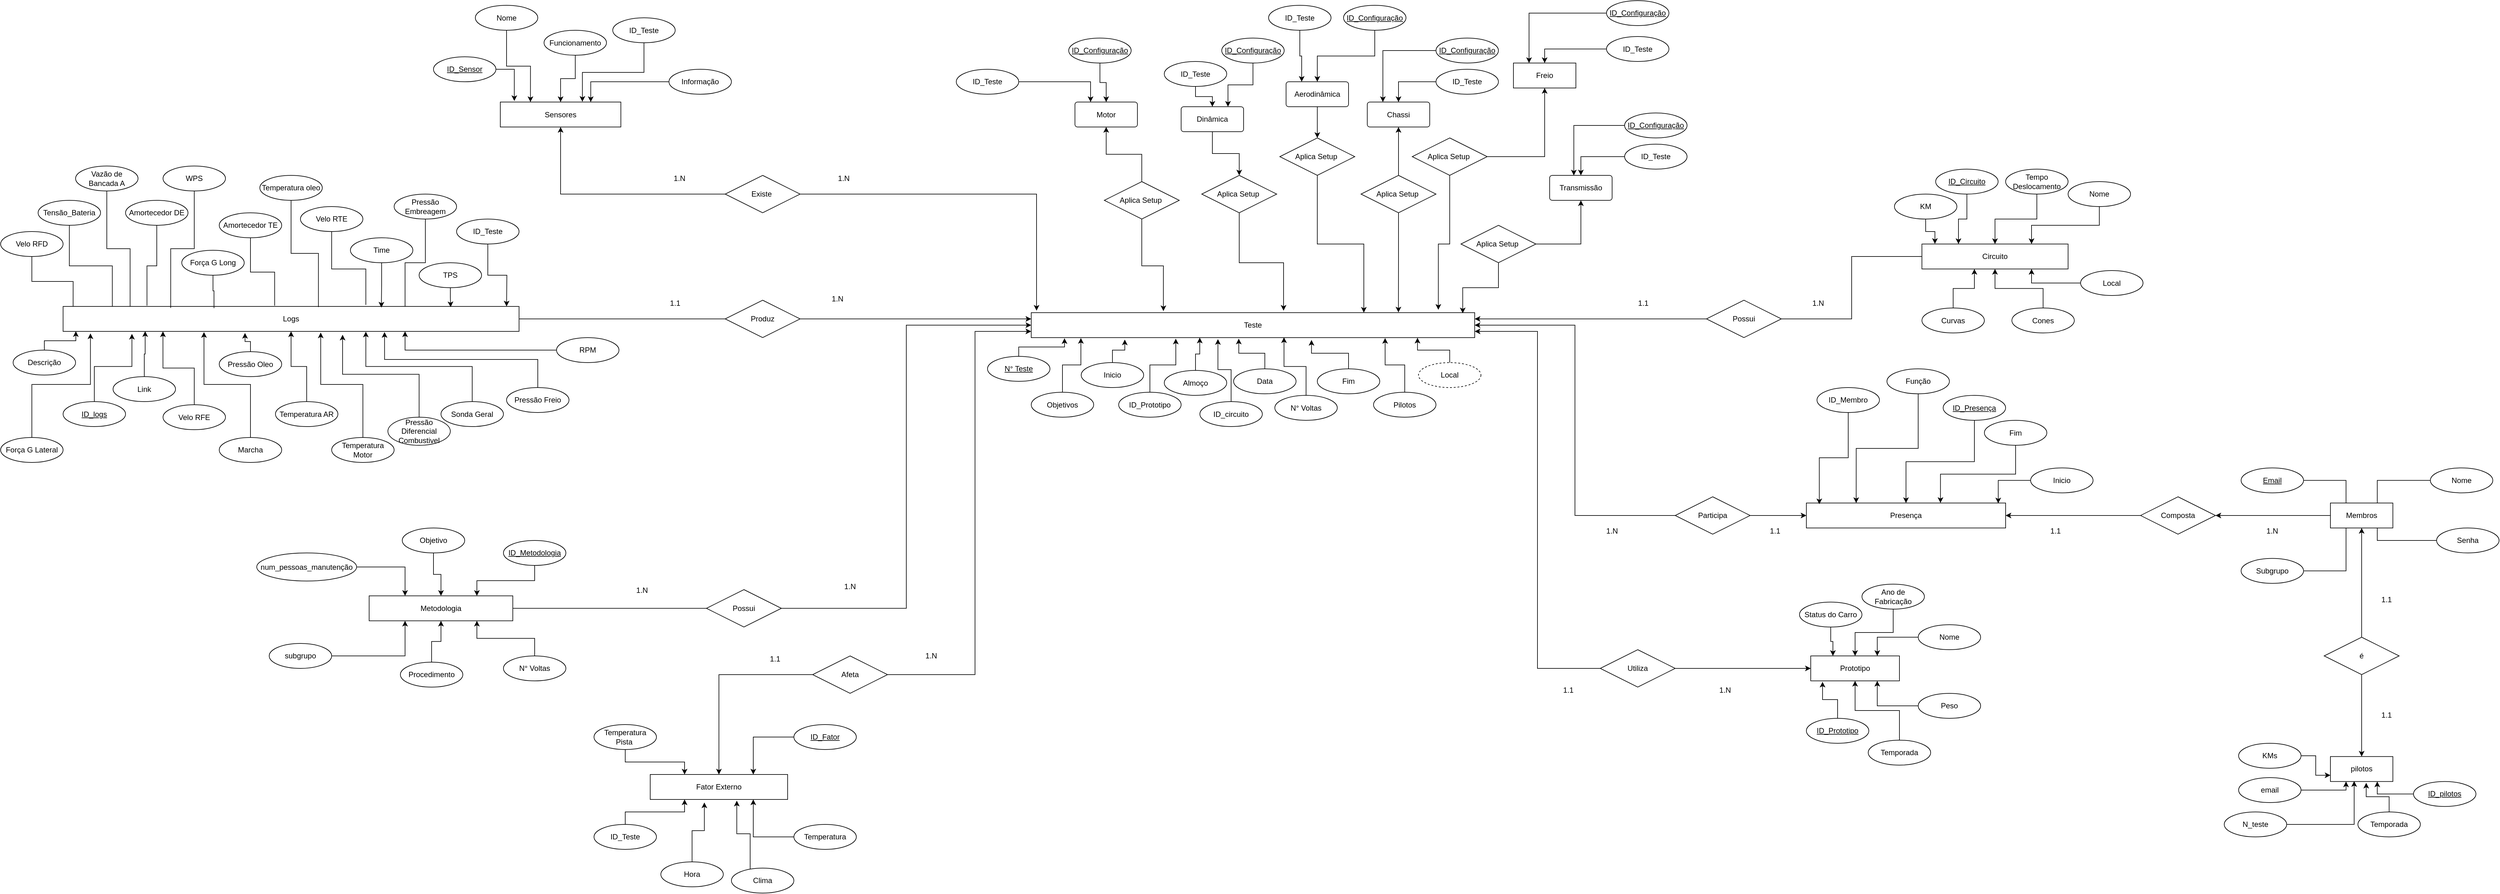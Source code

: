 <mxfile>
    <diagram name="Página-1" id="xbYoI6ZJjHZxEMP6y_lM">
        <mxGraphModel dx="2633" dy="1935" grid="1" gridSize="10" guides="1" tooltips="1" connect="1" arrows="1" fold="1" page="1" pageScale="1" pageWidth="827" pageHeight="1169" math="0" shadow="0">
            <root>
                <mxCell id="0"/>
                <mxCell id="1" parent="0"/>
                <mxCell id="44" style="edgeStyle=orthogonalEdgeStyle;rounded=0;hachureGap=4;html=1;entryX=1;entryY=0.5;entryDx=0;entryDy=0;fontFamily=Architects Daughter;fontSource=https%3A%2F%2Ffonts.googleapis.com%2Fcss%3Ffamily%3DArchitects%2BDaughter;fontSize=16;" parent="1" source="4xsE8DLzDOIBzloG8qF1-1" target="4xsE8DLzDOIBzloG8qF1-143" edge="1">
                    <mxGeometry relative="1" as="geometry"/>
                </mxCell>
                <mxCell id="4xsE8DLzDOIBzloG8qF1-1" value="Membros" style="whiteSpace=wrap;html=1;align=center;" parent="1" vertex="1">
                    <mxGeometry x="2160" y="415" width="100" height="40" as="geometry"/>
                </mxCell>
                <mxCell id="4xsE8DLzDOIBzloG8qF1-2" value="Circuito" style="whiteSpace=wrap;html=1;align=center;" parent="1" vertex="1">
                    <mxGeometry x="1506" width="234" height="40" as="geometry"/>
                </mxCell>
                <mxCell id="4xsE8DLzDOIBzloG8qF1-3" value="Teste" style="whiteSpace=wrap;html=1;align=center;" parent="1" vertex="1">
                    <mxGeometry x="80" y="110" width="710" height="40" as="geometry"/>
                </mxCell>
                <mxCell id="4xsE8DLzDOIBzloG8qF1-4" value="Metodologia" style="whiteSpace=wrap;html=1;align=center;" parent="1" vertex="1">
                    <mxGeometry x="-980" y="563.75" width="230" height="40" as="geometry"/>
                </mxCell>
                <mxCell id="4xsE8DLzDOIBzloG8qF1-125" style="edgeStyle=orthogonalEdgeStyle;rounded=0;orthogonalLoop=1;jettySize=auto;html=1;entryX=0;entryY=0.5;entryDx=0;entryDy=0;endArrow=none;endFill=0;" parent="1" source="4xsE8DLzDOIBzloG8qF1-5" target="4xsE8DLzDOIBzloG8qF1-123" edge="1">
                    <mxGeometry relative="1" as="geometry"/>
                </mxCell>
                <mxCell id="4xsE8DLzDOIBzloG8qF1-5" value="Logs" style="whiteSpace=wrap;html=1;align=center;" parent="1" vertex="1">
                    <mxGeometry x="-1470" y="100" width="730" height="40" as="geometry"/>
                </mxCell>
                <mxCell id="4xsE8DLzDOIBzloG8qF1-25" style="edgeStyle=orthogonalEdgeStyle;rounded=0;orthogonalLoop=1;jettySize=auto;html=1;entryX=0.25;entryY=0;entryDx=0;entryDy=0;endArrow=none;endFill=0;" parent="1" source="4xsE8DLzDOIBzloG8qF1-6" target="4xsE8DLzDOIBzloG8qF1-1" edge="1">
                    <mxGeometry relative="1" as="geometry"/>
                </mxCell>
                <mxCell id="4xsE8DLzDOIBzloG8qF1-6" value="Email" style="ellipse;whiteSpace=wrap;html=1;align=center;fontStyle=4;" parent="1" vertex="1">
                    <mxGeometry x="2017" y="358.75" width="100" height="40" as="geometry"/>
                </mxCell>
                <mxCell id="4xsE8DLzDOIBzloG8qF1-52" style="edgeStyle=orthogonalEdgeStyle;rounded=0;orthogonalLoop=1;jettySize=auto;html=1;entryX=0.25;entryY=0;entryDx=0;entryDy=0;" parent="1" source="4xsE8DLzDOIBzloG8qF1-7" target="4xsE8DLzDOIBzloG8qF1-2" edge="1">
                    <mxGeometry relative="1" as="geometry"/>
                </mxCell>
                <mxCell id="4xsE8DLzDOIBzloG8qF1-7" value="ID_Circuito" style="ellipse;whiteSpace=wrap;html=1;align=center;fontStyle=4;" parent="1" vertex="1">
                    <mxGeometry x="1528" y="-120" width="100" height="40" as="geometry"/>
                </mxCell>
                <mxCell id="83" style="edgeStyle=orthogonalEdgeStyle;rounded=0;hachureGap=4;html=1;entryX=0.075;entryY=1.024;entryDx=0;entryDy=0;entryPerimeter=0;fontFamily=Architects Daughter;fontSource=https%3A%2F%2Ffonts.googleapis.com%2Fcss%3Ffamily%3DArchitects%2BDaughter;fontSize=16;" parent="1" source="4xsE8DLzDOIBzloG8qF1-8" target="4xsE8DLzDOIBzloG8qF1-3" edge="1">
                    <mxGeometry relative="1" as="geometry"/>
                </mxCell>
                <mxCell id="4xsE8DLzDOIBzloG8qF1-8" value="N° Teste" style="ellipse;whiteSpace=wrap;html=1;align=center;fontStyle=4;" parent="1" vertex="1">
                    <mxGeometry x="10" y="180" width="100" height="40" as="geometry"/>
                </mxCell>
                <mxCell id="72" style="edgeStyle=orthogonalEdgeStyle;rounded=0;hachureGap=4;html=1;entryX=0.151;entryY=1.099;entryDx=0;entryDy=0;entryPerimeter=0;fontFamily=Architects Daughter;fontSource=https%3A%2F%2Ffonts.googleapis.com%2Fcss%3Ffamily%3DArchitects%2BDaughter;fontSize=16;" parent="1" source="4xsE8DLzDOIBzloG8qF1-9" target="4xsE8DLzDOIBzloG8qF1-5" edge="1">
                    <mxGeometry relative="1" as="geometry"/>
                </mxCell>
                <mxCell id="4xsE8DLzDOIBzloG8qF1-9" value="ID_logs" style="ellipse;whiteSpace=wrap;html=1;align=center;fontStyle=4;" parent="1" vertex="1">
                    <mxGeometry x="-1470" y="252.5" width="100" height="40" as="geometry"/>
                </mxCell>
                <mxCell id="60" style="edgeStyle=orthogonalEdgeStyle;rounded=0;hachureGap=4;html=1;entryX=0.75;entryY=0;entryDx=0;entryDy=0;fontFamily=Architects Daughter;fontSource=https%3A%2F%2Ffonts.googleapis.com%2Fcss%3Ffamily%3DArchitects%2BDaughter;fontSize=16;" parent="1" source="4xsE8DLzDOIBzloG8qF1-10" target="4xsE8DLzDOIBzloG8qF1-4" edge="1">
                    <mxGeometry relative="1" as="geometry"/>
                </mxCell>
                <mxCell id="4xsE8DLzDOIBzloG8qF1-10" value="ID_Metodologia" style="ellipse;whiteSpace=wrap;html=1;align=center;fontStyle=4;" parent="1" vertex="1">
                    <mxGeometry x="-765" y="475" width="100" height="40" as="geometry"/>
                </mxCell>
                <mxCell id="4xsE8DLzDOIBzloG8qF1-21" style="edgeStyle=orthogonalEdgeStyle;rounded=0;orthogonalLoop=1;jettySize=auto;html=1;entryX=0.75;entryY=1;entryDx=0;entryDy=0;endArrow=none;endFill=0;" parent="1" source="4xsE8DLzDOIBzloG8qF1-11" target="4xsE8DLzDOIBzloG8qF1-1" edge="1">
                    <mxGeometry relative="1" as="geometry"/>
                </mxCell>
                <mxCell id="4xsE8DLzDOIBzloG8qF1-11" value="Senha" style="ellipse;whiteSpace=wrap;html=1;align=center;" parent="1" vertex="1">
                    <mxGeometry x="2330" y="455" width="100" height="40" as="geometry"/>
                </mxCell>
                <mxCell id="4xsE8DLzDOIBzloG8qF1-23" style="edgeStyle=orthogonalEdgeStyle;rounded=0;orthogonalLoop=1;jettySize=auto;html=1;entryX=0.75;entryY=0;entryDx=0;entryDy=0;endArrow=none;endFill=0;" parent="1" source="4xsE8DLzDOIBzloG8qF1-12" target="4xsE8DLzDOIBzloG8qF1-1" edge="1">
                    <mxGeometry relative="1" as="geometry"/>
                </mxCell>
                <mxCell id="4xsE8DLzDOIBzloG8qF1-12" value="Nome" style="ellipse;whiteSpace=wrap;html=1;align=center;" parent="1" vertex="1">
                    <mxGeometry x="2320" y="358.75" width="100" height="40" as="geometry"/>
                </mxCell>
                <mxCell id="59" style="edgeStyle=orthogonalEdgeStyle;rounded=0;hachureGap=4;html=1;entryX=0.75;entryY=1;entryDx=0;entryDy=0;fontFamily=Architects Daughter;fontSource=https%3A%2F%2Ffonts.googleapis.com%2Fcss%3Ffamily%3DArchitects%2BDaughter;fontSize=16;" parent="1" source="4xsE8DLzDOIBzloG8qF1-13" target="4xsE8DLzDOIBzloG8qF1-4" edge="1">
                    <mxGeometry relative="1" as="geometry"/>
                </mxCell>
                <mxCell id="4xsE8DLzDOIBzloG8qF1-13" value="N° Voltas" style="ellipse;whiteSpace=wrap;html=1;align=center;" parent="1" vertex="1">
                    <mxGeometry x="-765" y="660" width="100" height="40" as="geometry"/>
                </mxCell>
                <mxCell id="4xsE8DLzDOIBzloG8qF1-55" style="edgeStyle=orthogonalEdgeStyle;rounded=0;orthogonalLoop=1;jettySize=auto;html=1;entryX=0.5;entryY=0;entryDx=0;entryDy=0;" parent="1" source="4xsE8DLzDOIBzloG8qF1-14" target="4xsE8DLzDOIBzloG8qF1-2" edge="1">
                    <mxGeometry relative="1" as="geometry"/>
                </mxCell>
                <mxCell id="4xsE8DLzDOIBzloG8qF1-14" value="Tempo Deslocamento" style="ellipse;whiteSpace=wrap;html=1;align=center;" parent="1" vertex="1">
                    <mxGeometry x="1640" y="-120" width="100" height="40" as="geometry"/>
                </mxCell>
                <mxCell id="94" style="edgeStyle=orthogonalEdgeStyle;rounded=0;hachureGap=4;html=1;entryX=0.468;entryY=1.042;entryDx=0;entryDy=0;entryPerimeter=0;fontFamily=Architects Daughter;fontSource=https%3A%2F%2Ffonts.googleapis.com%2Fcss%3Ffamily%3DArchitects%2BDaughter;fontSize=16;" parent="1" source="4xsE8DLzDOIBzloG8qF1-15" target="4xsE8DLzDOIBzloG8qF1-3" edge="1">
                    <mxGeometry relative="1" as="geometry"/>
                </mxCell>
                <mxCell id="4xsE8DLzDOIBzloG8qF1-15" value="Data" style="ellipse;whiteSpace=wrap;html=1;align=center;" parent="1" vertex="1">
                    <mxGeometry x="404" y="200" width="100" height="40" as="geometry"/>
                </mxCell>
                <mxCell id="4xsE8DLzDOIBzloG8qF1-16" value="Temperatura oleo" style="ellipse;whiteSpace=wrap;html=1;align=center;" parent="1" vertex="1">
                    <mxGeometry x="-1155" y="-110" width="100" height="40" as="geometry"/>
                </mxCell>
                <mxCell id="4xsE8DLzDOIBzloG8qF1-20" style="edgeStyle=orthogonalEdgeStyle;rounded=0;orthogonalLoop=1;jettySize=auto;html=1;entryX=0.25;entryY=1;entryDx=0;entryDy=0;endArrow=none;endFill=0;" parent="1" source="4xsE8DLzDOIBzloG8qF1-19" target="4xsE8DLzDOIBzloG8qF1-1" edge="1">
                    <mxGeometry relative="1" as="geometry"/>
                </mxCell>
                <mxCell id="4xsE8DLzDOIBzloG8qF1-19" value="Subgrupo" style="ellipse;whiteSpace=wrap;html=1;align=center;" parent="1" vertex="1">
                    <mxGeometry x="2017" y="503.75" width="100" height="40" as="geometry"/>
                </mxCell>
                <mxCell id="90" style="edgeStyle=orthogonalEdgeStyle;rounded=0;hachureGap=4;html=1;entryX=0.57;entryY=0.989;entryDx=0;entryDy=0;entryPerimeter=0;fontFamily=Architects Daughter;fontSource=https%3A%2F%2Ffonts.googleapis.com%2Fcss%3Ffamily%3DArchitects%2BDaughter;fontSize=16;" parent="1" source="4xsE8DLzDOIBzloG8qF1-26" target="4xsE8DLzDOIBzloG8qF1-3" edge="1">
                    <mxGeometry relative="1" as="geometry"/>
                </mxCell>
                <mxCell id="4xsE8DLzDOIBzloG8qF1-26" value="N° Voltas" style="ellipse;whiteSpace=wrap;html=1;align=center;" parent="1" vertex="1">
                    <mxGeometry x="470" y="242.5" width="100" height="40" as="geometry"/>
                </mxCell>
                <mxCell id="93" style="edgeStyle=orthogonalEdgeStyle;rounded=0;hachureGap=4;html=1;entryX=0.421;entryY=1.059;entryDx=0;entryDy=0;entryPerimeter=0;fontFamily=Architects Daughter;fontSource=https%3A%2F%2Ffonts.googleapis.com%2Fcss%3Ffamily%3DArchitects%2BDaughter;fontSize=16;" parent="1" source="4xsE8DLzDOIBzloG8qF1-28" target="4xsE8DLzDOIBzloG8qF1-3" edge="1">
                    <mxGeometry relative="1" as="geometry"/>
                </mxCell>
                <mxCell id="4xsE8DLzDOIBzloG8qF1-28" value="ID_circuito" style="ellipse;whiteSpace=wrap;html=1;align=center;" parent="1" vertex="1">
                    <mxGeometry x="350" y="252.5" width="100" height="40" as="geometry"/>
                </mxCell>
                <mxCell id="97" style="edgeStyle=orthogonalEdgeStyle;rounded=0;hachureGap=4;html=1;entryX=0.871;entryY=1.007;entryDx=0;entryDy=0;entryPerimeter=0;fontFamily=Architects Daughter;fontSource=https%3A%2F%2Ffonts.googleapis.com%2Fcss%3Ffamily%3DArchitects%2BDaughter;fontSize=16;" parent="1" source="4xsE8DLzDOIBzloG8qF1-30" target="4xsE8DLzDOIBzloG8qF1-3" edge="1">
                    <mxGeometry relative="1" as="geometry"/>
                </mxCell>
                <mxCell id="4xsE8DLzDOIBzloG8qF1-30" value="Local" style="ellipse;whiteSpace=wrap;html=1;align=center;dashed=1;" parent="1" vertex="1">
                    <mxGeometry x="700" y="190" width="100" height="40" as="geometry"/>
                </mxCell>
                <mxCell id="86" style="edgeStyle=orthogonalEdgeStyle;rounded=0;hachureGap=4;html=1;entryX=0.211;entryY=1.077;entryDx=0;entryDy=0;entryPerimeter=0;fontFamily=Architects Daughter;fontSource=https%3A%2F%2Ffonts.googleapis.com%2Fcss%3Ffamily%3DArchitects%2BDaughter;fontSize=16;" parent="1" source="4xsE8DLzDOIBzloG8qF1-31" target="4xsE8DLzDOIBzloG8qF1-3" edge="1">
                    <mxGeometry relative="1" as="geometry"/>
                </mxCell>
                <mxCell id="4xsE8DLzDOIBzloG8qF1-31" value="Inicio" style="ellipse;whiteSpace=wrap;html=1;align=center;" parent="1" vertex="1">
                    <mxGeometry x="160" y="190" width="100" height="40" as="geometry"/>
                </mxCell>
                <mxCell id="95" style="edgeStyle=orthogonalEdgeStyle;rounded=0;hachureGap=4;html=1;entryX=0.632;entryY=1.094;entryDx=0;entryDy=0;entryPerimeter=0;fontFamily=Architects Daughter;fontSource=https%3A%2F%2Ffonts.googleapis.com%2Fcss%3Ffamily%3DArchitects%2BDaughter;fontSize=16;" parent="1" source="4xsE8DLzDOIBzloG8qF1-32" target="4xsE8DLzDOIBzloG8qF1-3" edge="1">
                    <mxGeometry relative="1" as="geometry"/>
                </mxCell>
                <mxCell id="4xsE8DLzDOIBzloG8qF1-32" value="Fim" style="ellipse;whiteSpace=wrap;html=1;align=center;" parent="1" vertex="1">
                    <mxGeometry x="538" y="200" width="100" height="40" as="geometry"/>
                </mxCell>
                <mxCell id="88" style="edgeStyle=orthogonalEdgeStyle;rounded=0;hachureGap=4;html=1;entryX=0.38;entryY=1;entryDx=0;entryDy=0;entryPerimeter=0;fontFamily=Architects Daughter;fontSource=https%3A%2F%2Ffonts.googleapis.com%2Fcss%3Ffamily%3DArchitects%2BDaughter;fontSize=16;" parent="1" source="4xsE8DLzDOIBzloG8qF1-43" target="4xsE8DLzDOIBzloG8qF1-3" edge="1">
                    <mxGeometry relative="1" as="geometry"/>
                </mxCell>
                <mxCell id="4xsE8DLzDOIBzloG8qF1-43" value="Almoço" style="ellipse;whiteSpace=wrap;html=1;align=center;" parent="1" vertex="1">
                    <mxGeometry x="293" y="202.5" width="100" height="40" as="geometry"/>
                </mxCell>
                <mxCell id="4xsE8DLzDOIBzloG8qF1-56" style="edgeStyle=orthogonalEdgeStyle;rounded=0;orthogonalLoop=1;jettySize=auto;html=1;entryX=0.75;entryY=0;entryDx=0;entryDy=0;" parent="1" source="4xsE8DLzDOIBzloG8qF1-45" target="4xsE8DLzDOIBzloG8qF1-2" edge="1">
                    <mxGeometry relative="1" as="geometry"/>
                </mxCell>
                <mxCell id="4xsE8DLzDOIBzloG8qF1-45" value="Nome" style="ellipse;whiteSpace=wrap;html=1;align=center;" parent="1" vertex="1">
                    <mxGeometry x="1740" y="-100" width="100" height="40" as="geometry"/>
                </mxCell>
                <mxCell id="4xsE8DLzDOIBzloG8qF1-54" style="edgeStyle=orthogonalEdgeStyle;rounded=0;orthogonalLoop=1;jettySize=auto;html=1;entryX=0.75;entryY=1;entryDx=0;entryDy=0;" parent="1" source="4xsE8DLzDOIBzloG8qF1-46" target="4xsE8DLzDOIBzloG8qF1-2" edge="1">
                    <mxGeometry relative="1" as="geometry"/>
                </mxCell>
                <mxCell id="4xsE8DLzDOIBzloG8qF1-46" value="Local" style="ellipse;whiteSpace=wrap;html=1;align=center;" parent="1" vertex="1">
                    <mxGeometry x="1760" y="42.5" width="100" height="40" as="geometry"/>
                </mxCell>
                <mxCell id="4xsE8DLzDOIBzloG8qF1-53" style="edgeStyle=orthogonalEdgeStyle;rounded=0;orthogonalLoop=1;jettySize=auto;html=1;entryX=0.5;entryY=1;entryDx=0;entryDy=0;" parent="1" source="4xsE8DLzDOIBzloG8qF1-47" target="4xsE8DLzDOIBzloG8qF1-2" edge="1">
                    <mxGeometry relative="1" as="geometry"/>
                </mxCell>
                <mxCell id="4xsE8DLzDOIBzloG8qF1-47" value="Cones" style="ellipse;whiteSpace=wrap;html=1;align=center;" parent="1" vertex="1">
                    <mxGeometry x="1650" y="102.5" width="100" height="40" as="geometry"/>
                </mxCell>
                <mxCell id="4xsE8DLzDOIBzloG8qF1-51" style="edgeStyle=orthogonalEdgeStyle;rounded=0;orthogonalLoop=1;jettySize=auto;html=1;entryX=0.089;entryY=-0.006;entryDx=0;entryDy=0;entryPerimeter=0;" parent="1" source="4xsE8DLzDOIBzloG8qF1-48" target="4xsE8DLzDOIBzloG8qF1-2" edge="1">
                    <mxGeometry relative="1" as="geometry"/>
                </mxCell>
                <mxCell id="4xsE8DLzDOIBzloG8qF1-48" value="KM" style="ellipse;whiteSpace=wrap;html=1;align=center;" parent="1" vertex="1">
                    <mxGeometry x="1462" y="-80" width="100" height="40" as="geometry"/>
                </mxCell>
                <mxCell id="37" style="edgeStyle=orthogonalEdgeStyle;html=1;entryX=0.359;entryY=1;entryDx=0;entryDy=0;entryPerimeter=0;rounded=0;" parent="1" source="4xsE8DLzDOIBzloG8qF1-49" target="4xsE8DLzDOIBzloG8qF1-2" edge="1">
                    <mxGeometry relative="1" as="geometry"/>
                </mxCell>
                <mxCell id="4xsE8DLzDOIBzloG8qF1-49" value="Curvas" style="ellipse;whiteSpace=wrap;html=1;align=center;" parent="1" vertex="1">
                    <mxGeometry x="1506" y="102.5" width="100" height="40" as="geometry"/>
                </mxCell>
                <mxCell id="62" style="edgeStyle=orthogonalEdgeStyle;rounded=0;hachureGap=4;html=1;entryX=0.5;entryY=1;entryDx=0;entryDy=0;fontFamily=Architects Daughter;fontSource=https%3A%2F%2Ffonts.googleapis.com%2Fcss%3Ffamily%3DArchitects%2BDaughter;fontSize=16;" parent="1" source="4xsE8DLzDOIBzloG8qF1-57" target="4xsE8DLzDOIBzloG8qF1-4" edge="1">
                    <mxGeometry relative="1" as="geometry"/>
                </mxCell>
                <mxCell id="4xsE8DLzDOIBzloG8qF1-57" value="Procedimento" style="ellipse;whiteSpace=wrap;html=1;align=center;" parent="1" vertex="1">
                    <mxGeometry x="-930" y="670" width="100" height="40" as="geometry"/>
                </mxCell>
                <mxCell id="61" style="edgeStyle=orthogonalEdgeStyle;rounded=0;hachureGap=4;html=1;fontFamily=Architects Daughter;fontSource=https%3A%2F%2Ffonts.googleapis.com%2Fcss%3Ffamily%3DArchitects%2BDaughter;fontSize=16;" parent="1" source="4xsE8DLzDOIBzloG8qF1-60" target="4xsE8DLzDOIBzloG8qF1-4" edge="1">
                    <mxGeometry relative="1" as="geometry"/>
                </mxCell>
                <mxCell id="4xsE8DLzDOIBzloG8qF1-60" value="Objetivo" style="ellipse;whiteSpace=wrap;html=1;align=center;" parent="1" vertex="1">
                    <mxGeometry x="-927" y="455" width="100" height="40" as="geometry"/>
                </mxCell>
                <mxCell id="66" style="edgeStyle=orthogonalEdgeStyle;rounded=0;hachureGap=4;html=1;entryX=0.698;entryY=0.046;entryDx=0;entryDy=0;entryPerimeter=0;fontFamily=Architects Daughter;fontSource=https%3A%2F%2Ffonts.googleapis.com%2Fcss%3Ffamily%3DArchitects%2BDaughter;fontSize=16;" parent="1" source="4xsE8DLzDOIBzloG8qF1-68" target="4xsE8DLzDOIBzloG8qF1-5" edge="1">
                    <mxGeometry relative="1" as="geometry"/>
                </mxCell>
                <mxCell id="4xsE8DLzDOIBzloG8qF1-68" value="Time" style="ellipse;whiteSpace=wrap;html=1;align=center;" parent="1" vertex="1">
                    <mxGeometry x="-1010" y="-10" width="100" height="40" as="geometry"/>
                </mxCell>
                <mxCell id="82" style="edgeStyle=orthogonalEdgeStyle;rounded=0;hachureGap=4;html=1;entryX=0.75;entryY=1;entryDx=0;entryDy=0;fontFamily=Architects Daughter;fontSource=https%3A%2F%2Ffonts.googleapis.com%2Fcss%3Ffamily%3DArchitects%2BDaughter;fontSize=16;" parent="1" source="4xsE8DLzDOIBzloG8qF1-69" target="4xsE8DLzDOIBzloG8qF1-5" edge="1">
                    <mxGeometry relative="1" as="geometry"/>
                </mxCell>
                <mxCell id="4xsE8DLzDOIBzloG8qF1-69" value="RPM" style="ellipse;whiteSpace=wrap;html=1;align=center;" parent="1" vertex="1">
                    <mxGeometry x="-680" y="150" width="100" height="40" as="geometry"/>
                </mxCell>
                <mxCell id="4xsE8DLzDOIBzloG8qF1-70" value="Tensão_Bateria" style="ellipse;whiteSpace=wrap;html=1;align=center;" parent="1" vertex="1">
                    <mxGeometry x="-1510" y="-70" width="100" height="40" as="geometry"/>
                </mxCell>
                <mxCell id="67" style="edgeStyle=orthogonalEdgeStyle;rounded=0;hachureGap=4;html=1;entryX=0.85;entryY=0.029;entryDx=0;entryDy=0;entryPerimeter=0;fontFamily=Architects Daughter;fontSource=https%3A%2F%2Ffonts.googleapis.com%2Fcss%3Ffamily%3DArchitects%2BDaughter;fontSize=16;" parent="1" source="4xsE8DLzDOIBzloG8qF1-71" target="4xsE8DLzDOIBzloG8qF1-5" edge="1">
                    <mxGeometry relative="1" as="geometry"/>
                </mxCell>
                <mxCell id="4xsE8DLzDOIBzloG8qF1-71" value="TPS" style="ellipse;whiteSpace=wrap;html=1;align=center;" parent="1" vertex="1">
                    <mxGeometry x="-900" y="30" width="100" height="40" as="geometry"/>
                </mxCell>
                <mxCell id="77" style="edgeStyle=orthogonalEdgeStyle;rounded=0;hachureGap=4;html=1;entryX=0.5;entryY=1;entryDx=0;entryDy=0;fontFamily=Architects Daughter;fontSource=https%3A%2F%2Ffonts.googleapis.com%2Fcss%3Ffamily%3DArchitects%2BDaughter;fontSize=16;" parent="1" source="4xsE8DLzDOIBzloG8qF1-72" target="4xsE8DLzDOIBzloG8qF1-5" edge="1">
                    <mxGeometry relative="1" as="geometry"/>
                </mxCell>
                <mxCell id="4xsE8DLzDOIBzloG8qF1-72" value="Temperatura AR" style="ellipse;whiteSpace=wrap;html=1;align=center;" parent="1" vertex="1">
                    <mxGeometry x="-1130" y="252.5" width="100" height="40" as="geometry"/>
                </mxCell>
                <mxCell id="76" style="edgeStyle=orthogonalEdgeStyle;rounded=0;hachureGap=4;html=1;entryX=0.399;entryY=1.064;entryDx=0;entryDy=0;entryPerimeter=0;fontFamily=Architects Daughter;fontSource=https%3A%2F%2Ffonts.googleapis.com%2Fcss%3Ffamily%3DArchitects%2BDaughter;fontSize=16;" parent="1" source="4xsE8DLzDOIBzloG8qF1-73" target="4xsE8DLzDOIBzloG8qF1-5" edge="1">
                    <mxGeometry relative="1" as="geometry"/>
                </mxCell>
                <mxCell id="4xsE8DLzDOIBzloG8qF1-73" value="Pressão Oleo" style="ellipse;whiteSpace=wrap;html=1;align=center;" parent="1" vertex="1">
                    <mxGeometry x="-1220" y="172.5" width="100" height="40" as="geometry"/>
                </mxCell>
                <mxCell id="80" style="edgeStyle=orthogonalEdgeStyle;rounded=0;hachureGap=4;html=1;entryX=0.664;entryY=1.011;entryDx=0;entryDy=0;entryPerimeter=0;fontFamily=Architects Daughter;fontSource=https%3A%2F%2Ffonts.googleapis.com%2Fcss%3Ffamily%3DArchitects%2BDaughter;fontSize=16;" parent="1" source="4xsE8DLzDOIBzloG8qF1-74" target="4xsE8DLzDOIBzloG8qF1-5" edge="1">
                    <mxGeometry relative="1" as="geometry"/>
                </mxCell>
                <mxCell id="4xsE8DLzDOIBzloG8qF1-74" value="Sonda Geral" style="ellipse;whiteSpace=wrap;html=1;align=center;" parent="1" vertex="1">
                    <mxGeometry x="-865" y="252.5" width="100" height="40" as="geometry"/>
                </mxCell>
                <mxCell id="78" style="edgeStyle=orthogonalEdgeStyle;rounded=0;hachureGap=4;html=1;entryX=0.565;entryY=1.046;entryDx=0;entryDy=0;entryPerimeter=0;fontFamily=Architects Daughter;fontSource=https%3A%2F%2Ffonts.googleapis.com%2Fcss%3Ffamily%3DArchitects%2BDaughter;fontSize=16;" parent="1" source="4xsE8DLzDOIBzloG8qF1-75" target="4xsE8DLzDOIBzloG8qF1-5" edge="1">
                    <mxGeometry relative="1" as="geometry"/>
                </mxCell>
                <mxCell id="4xsE8DLzDOIBzloG8qF1-75" value="Temperatura Motor" style="ellipse;whiteSpace=wrap;html=1;align=center;" parent="1" vertex="1">
                    <mxGeometry x="-1040" y="310" width="100" height="40" as="geometry"/>
                </mxCell>
                <mxCell id="4xsE8DLzDOIBzloG8qF1-76" value="Vazão de Bancada A" style="ellipse;whiteSpace=wrap;html=1;align=center;" parent="1" vertex="1">
                    <mxGeometry x="-1450" y="-125" width="100" height="40" as="geometry"/>
                </mxCell>
                <mxCell id="79" style="edgeStyle=orthogonalEdgeStyle;rounded=0;hachureGap=4;html=1;entryX=0.613;entryY=1.134;entryDx=0;entryDy=0;entryPerimeter=0;fontFamily=Architects Daughter;fontSource=https%3A%2F%2Ffonts.googleapis.com%2Fcss%3Ffamily%3DArchitects%2BDaughter;fontSize=16;" parent="1" source="4xsE8DLzDOIBzloG8qF1-77" target="4xsE8DLzDOIBzloG8qF1-5" edge="1">
                    <mxGeometry relative="1" as="geometry"/>
                </mxCell>
                <mxCell id="4xsE8DLzDOIBzloG8qF1-77" value="Pressão Diferencial Combustivel" style="ellipse;whiteSpace=wrap;html=1;align=center;" parent="1" vertex="1">
                    <mxGeometry x="-950" y="277.5" width="100" height="45" as="geometry"/>
                </mxCell>
                <mxCell id="81" style="edgeStyle=orthogonalEdgeStyle;rounded=0;hachureGap=4;html=1;entryX=0.705;entryY=1.029;entryDx=0;entryDy=0;entryPerimeter=0;fontFamily=Architects Daughter;fontSource=https%3A%2F%2Ffonts.googleapis.com%2Fcss%3Ffamily%3DArchitects%2BDaughter;fontSize=16;" parent="1" source="4xsE8DLzDOIBzloG8qF1-78" target="4xsE8DLzDOIBzloG8qF1-5" edge="1">
                    <mxGeometry relative="1" as="geometry"/>
                </mxCell>
                <mxCell id="4xsE8DLzDOIBzloG8qF1-78" value="Pressão Freio" style="ellipse;whiteSpace=wrap;html=1;align=center;" parent="1" vertex="1">
                    <mxGeometry x="-760" y="230" width="100" height="40" as="geometry"/>
                </mxCell>
                <mxCell id="4xsE8DLzDOIBzloG8qF1-79" value="Velo RTE" style="ellipse;whiteSpace=wrap;html=1;align=center;" parent="1" vertex="1">
                    <mxGeometry x="-1090" y="-60" width="100" height="40" as="geometry"/>
                </mxCell>
                <mxCell id="4xsE8DLzDOIBzloG8qF1-80" value="WPS" style="ellipse;whiteSpace=wrap;html=1;align=center;" parent="1" vertex="1">
                    <mxGeometry x="-1310" y="-125" width="100" height="40" as="geometry"/>
                </mxCell>
                <mxCell id="4xsE8DLzDOIBzloG8qF1-105" style="edgeStyle=orthogonalEdgeStyle;rounded=0;orthogonalLoop=1;jettySize=auto;html=1;entryX=0.75;entryY=0;entryDx=0;entryDy=0;endArrow=none;endFill=0;" parent="1" source="4xsE8DLzDOIBzloG8qF1-81" target="4xsE8DLzDOIBzloG8qF1-5" edge="1">
                    <mxGeometry relative="1" as="geometry"/>
                </mxCell>
                <mxCell id="4xsE8DLzDOIBzloG8qF1-81" value="Pressão Embreagem" style="ellipse;whiteSpace=wrap;html=1;align=center;" parent="1" vertex="1">
                    <mxGeometry x="-940" y="-80" width="100" height="40" as="geometry"/>
                </mxCell>
                <mxCell id="4xsE8DLzDOIBzloG8qF1-82" value="Velo RFD" style="ellipse;whiteSpace=wrap;html=1;align=center;" parent="1" vertex="1">
                    <mxGeometry x="-1570" y="-20" width="100" height="40" as="geometry"/>
                </mxCell>
                <mxCell id="74" style="edgeStyle=orthogonalEdgeStyle;rounded=0;hachureGap=4;html=1;entryX=0.219;entryY=1;entryDx=0;entryDy=0;entryPerimeter=0;fontFamily=Architects Daughter;fontSource=https%3A%2F%2Ffonts.googleapis.com%2Fcss%3Ffamily%3DArchitects%2BDaughter;fontSize=16;" parent="1" source="4xsE8DLzDOIBzloG8qF1-83" target="4xsE8DLzDOIBzloG8qF1-5" edge="1">
                    <mxGeometry relative="1" as="geometry"/>
                </mxCell>
                <mxCell id="4xsE8DLzDOIBzloG8qF1-83" value="Velo RFE" style="ellipse;whiteSpace=wrap;html=1;align=center;" parent="1" vertex="1">
                    <mxGeometry x="-1310" y="257.5" width="100" height="40" as="geometry"/>
                </mxCell>
                <mxCell id="75" style="edgeStyle=orthogonalEdgeStyle;rounded=0;hachureGap=4;html=1;entryX=0.309;entryY=1.029;entryDx=0;entryDy=0;entryPerimeter=0;fontFamily=Architects Daughter;fontSource=https%3A%2F%2Ffonts.googleapis.com%2Fcss%3Ffamily%3DArchitects%2BDaughter;fontSize=16;" parent="1" source="4xsE8DLzDOIBzloG8qF1-84" target="4xsE8DLzDOIBzloG8qF1-5" edge="1">
                    <mxGeometry relative="1" as="geometry"/>
                </mxCell>
                <mxCell id="4xsE8DLzDOIBzloG8qF1-84" value="Marcha" style="ellipse;whiteSpace=wrap;html=1;align=center;" parent="1" vertex="1">
                    <mxGeometry x="-1220" y="310" width="100" height="40" as="geometry"/>
                </mxCell>
                <mxCell id="4xsE8DLzDOIBzloG8qF1-85" value="Força G Long" style="ellipse;whiteSpace=wrap;html=1;align=center;" parent="1" vertex="1">
                    <mxGeometry x="-1280" y="10" width="100" height="40" as="geometry"/>
                </mxCell>
                <mxCell id="71" style="edgeStyle=orthogonalEdgeStyle;rounded=0;hachureGap=4;html=1;entryX=0.06;entryY=1.081;entryDx=0;entryDy=0;entryPerimeter=0;fontFamily=Architects Daughter;fontSource=https%3A%2F%2Ffonts.googleapis.com%2Fcss%3Ffamily%3DArchitects%2BDaughter;fontSize=16;" parent="1" source="4xsE8DLzDOIBzloG8qF1-86" target="4xsE8DLzDOIBzloG8qF1-5" edge="1">
                    <mxGeometry relative="1" as="geometry"/>
                </mxCell>
                <mxCell id="4xsE8DLzDOIBzloG8qF1-86" value="Força G Lateral" style="ellipse;whiteSpace=wrap;html=1;align=center;" parent="1" vertex="1">
                    <mxGeometry x="-1570" y="310" width="100" height="40" as="geometry"/>
                </mxCell>
                <mxCell id="4xsE8DLzDOIBzloG8qF1-87" value="Amortecedor DE" style="ellipse;whiteSpace=wrap;html=1;align=center;" parent="1" vertex="1">
                    <mxGeometry x="-1370" y="-70" width="100" height="40" as="geometry"/>
                </mxCell>
                <mxCell id="4xsE8DLzDOIBzloG8qF1-88" value="Amortecedor TE" style="ellipse;whiteSpace=wrap;html=1;align=center;" parent="1" vertex="1">
                    <mxGeometry x="-1220" y="-50" width="100" height="40" as="geometry"/>
                </mxCell>
                <mxCell id="68" style="edgeStyle=orthogonalEdgeStyle;rounded=0;hachureGap=4;html=1;fontFamily=Architects Daughter;fontSource=https%3A%2F%2Ffonts.googleapis.com%2Fcss%3Ffamily%3DArchitects%2BDaughter;fontSize=16;" parent="1" source="4xsE8DLzDOIBzloG8qF1-89" edge="1">
                    <mxGeometry relative="1" as="geometry">
                        <mxPoint x="-760" y="100" as="targetPoint"/>
                    </mxGeometry>
                </mxCell>
                <mxCell id="4xsE8DLzDOIBzloG8qF1-89" value="ID_Teste" style="ellipse;whiteSpace=wrap;html=1;align=center;" parent="1" vertex="1">
                    <mxGeometry x="-840" y="-40" width="100" height="40" as="geometry"/>
                </mxCell>
                <mxCell id="4xsE8DLzDOIBzloG8qF1-108" style="edgeStyle=orthogonalEdgeStyle;rounded=0;orthogonalLoop=1;jettySize=auto;html=1;entryX=0.664;entryY=-0.064;entryDx=0;entryDy=0;entryPerimeter=0;endArrow=none;endFill=0;" parent="1" source="4xsE8DLzDOIBzloG8qF1-79" target="4xsE8DLzDOIBzloG8qF1-5" edge="1">
                    <mxGeometry relative="1" as="geometry"/>
                </mxCell>
                <mxCell id="4xsE8DLzDOIBzloG8qF1-110" style="edgeStyle=orthogonalEdgeStyle;rounded=0;orthogonalLoop=1;jettySize=auto;html=1;entryX=0.236;entryY=0.058;entryDx=0;entryDy=0;entryPerimeter=0;endArrow=none;endFill=0;exitX=0.5;exitY=1;exitDx=0;exitDy=0;" parent="1" source="4xsE8DLzDOIBzloG8qF1-80" target="4xsE8DLzDOIBzloG8qF1-5" edge="1">
                    <mxGeometry relative="1" as="geometry">
                        <mxPoint x="-1090" y="-50" as="sourcePoint"/>
                    </mxGeometry>
                </mxCell>
                <mxCell id="4xsE8DLzDOIBzloG8qF1-111" style="edgeStyle=orthogonalEdgeStyle;rounded=0;orthogonalLoop=1;jettySize=auto;html=1;entryX=0.331;entryY=0.069;entryDx=0;entryDy=0;entryPerimeter=0;endArrow=none;endFill=0;" parent="1" source="4xsE8DLzDOIBzloG8qF1-85" target="4xsE8DLzDOIBzloG8qF1-5" edge="1">
                    <mxGeometry relative="1" as="geometry"/>
                </mxCell>
                <mxCell id="4xsE8DLzDOIBzloG8qF1-112" style="edgeStyle=orthogonalEdgeStyle;rounded=0;orthogonalLoop=1;jettySize=auto;html=1;entryX=0.184;entryY=-0.031;entryDx=0;entryDy=0;entryPerimeter=0;endArrow=none;endFill=0;" parent="1" source="4xsE8DLzDOIBzloG8qF1-87" target="4xsE8DLzDOIBzloG8qF1-5" edge="1">
                    <mxGeometry relative="1" as="geometry"/>
                </mxCell>
                <mxCell id="4xsE8DLzDOIBzloG8qF1-113" style="edgeStyle=orthogonalEdgeStyle;rounded=0;orthogonalLoop=1;jettySize=auto;html=1;entryX=0.147;entryY=-0.008;entryDx=0;entryDy=0;entryPerimeter=0;endArrow=none;endFill=0;" parent="1" source="4xsE8DLzDOIBzloG8qF1-76" target="4xsE8DLzDOIBzloG8qF1-5" edge="1">
                    <mxGeometry relative="1" as="geometry"/>
                </mxCell>
                <mxCell id="4xsE8DLzDOIBzloG8qF1-114" style="edgeStyle=orthogonalEdgeStyle;rounded=0;orthogonalLoop=1;jettySize=auto;html=1;entryX=0.108;entryY=0.014;entryDx=0;entryDy=0;entryPerimeter=0;endArrow=none;endFill=0;" parent="1" source="4xsE8DLzDOIBzloG8qF1-70" target="4xsE8DLzDOIBzloG8qF1-5" edge="1">
                    <mxGeometry relative="1" as="geometry"/>
                </mxCell>
                <mxCell id="4xsE8DLzDOIBzloG8qF1-115" style="edgeStyle=orthogonalEdgeStyle;rounded=0;orthogonalLoop=1;jettySize=auto;html=1;entryX=0.022;entryY=0.003;entryDx=0;entryDy=0;entryPerimeter=0;endArrow=none;endFill=0;" parent="1" source="4xsE8DLzDOIBzloG8qF1-82" target="4xsE8DLzDOIBzloG8qF1-5" edge="1">
                    <mxGeometry relative="1" as="geometry"/>
                </mxCell>
                <mxCell id="4xsE8DLzDOIBzloG8qF1-116" style="edgeStyle=orthogonalEdgeStyle;rounded=0;orthogonalLoop=1;jettySize=auto;html=1;entryX=0.56;entryY=0.025;entryDx=0;entryDy=0;entryPerimeter=0;endArrow=none;endFill=0;" parent="1" source="4xsE8DLzDOIBzloG8qF1-16" target="4xsE8DLzDOIBzloG8qF1-5" edge="1">
                    <mxGeometry relative="1" as="geometry"/>
                </mxCell>
                <mxCell id="4xsE8DLzDOIBzloG8qF1-118" style="edgeStyle=orthogonalEdgeStyle;rounded=0;orthogonalLoop=1;jettySize=auto;html=1;entryX=0.464;entryY=-0.031;entryDx=0;entryDy=0;entryPerimeter=0;endArrow=none;endFill=0;" parent="1" source="4xsE8DLzDOIBzloG8qF1-88" target="4xsE8DLzDOIBzloG8qF1-5" edge="1">
                    <mxGeometry relative="1" as="geometry"/>
                </mxCell>
                <mxCell id="4xsE8DLzDOIBzloG8qF1-121" style="edgeStyle=orthogonalEdgeStyle;rounded=0;orthogonalLoop=1;jettySize=auto;html=1;entryX=0;entryY=0.5;entryDx=0;entryDy=0;endArrow=none;endFill=0;" parent="1" source="4xsE8DLzDOIBzloG8qF1-119" target="4xsE8DLzDOIBzloG8qF1-2" edge="1">
                    <mxGeometry relative="1" as="geometry"/>
                </mxCell>
                <mxCell id="25" style="edgeStyle=orthogonalEdgeStyle;html=1;rounded=0;" parent="1" source="4xsE8DLzDOIBzloG8qF1-119" edge="1">
                    <mxGeometry relative="1" as="geometry">
                        <mxPoint x="790" y="120" as="targetPoint"/>
                    </mxGeometry>
                </mxCell>
                <mxCell id="4xsE8DLzDOIBzloG8qF1-119" value="Possui" style="shape=rhombus;perimeter=rhombusPerimeter;whiteSpace=wrap;html=1;align=center;" parent="1" vertex="1">
                    <mxGeometry x="1161" y="90" width="120" height="60" as="geometry"/>
                </mxCell>
                <mxCell id="4xsE8DLzDOIBzloG8qF1-142" style="edgeStyle=orthogonalEdgeStyle;rounded=0;orthogonalLoop=1;jettySize=auto;html=1;entryX=0;entryY=0.5;entryDx=0;entryDy=0;exitX=1;exitY=0.5;exitDx=0;exitDy=0;" parent="1" source="4xsE8DLzDOIBzloG8qF1-122" target="4xsE8DLzDOIBzloG8qF1-130" edge="1">
                    <mxGeometry relative="1" as="geometry">
                        <mxPoint x="1242" y="282.5" as="sourcePoint"/>
                    </mxGeometry>
                </mxCell>
                <mxCell id="24" style="edgeStyle=orthogonalEdgeStyle;html=1;entryX=1;entryY=0.5;entryDx=0;entryDy=0;rounded=0;" parent="1" source="4xsE8DLzDOIBzloG8qF1-122" target="4xsE8DLzDOIBzloG8qF1-3" edge="1">
                    <mxGeometry relative="1" as="geometry"/>
                </mxCell>
                <mxCell id="4xsE8DLzDOIBzloG8qF1-122" value="Participa" style="shape=rhombus;perimeter=rhombusPerimeter;whiteSpace=wrap;html=1;align=center;" parent="1" vertex="1">
                    <mxGeometry x="1111" y="405" width="120" height="60" as="geometry"/>
                </mxCell>
                <mxCell id="65" style="edgeStyle=orthogonalEdgeStyle;rounded=0;hachureGap=4;html=1;entryX=0;entryY=0.25;entryDx=0;entryDy=0;fontFamily=Architects Daughter;fontSource=https%3A%2F%2Ffonts.googleapis.com%2Fcss%3Ffamily%3DArchitects%2BDaughter;fontSize=16;" parent="1" source="4xsE8DLzDOIBzloG8qF1-123" target="4xsE8DLzDOIBzloG8qF1-3" edge="1">
                    <mxGeometry relative="1" as="geometry"/>
                </mxCell>
                <mxCell id="4xsE8DLzDOIBzloG8qF1-123" value="Produz" style="shape=rhombus;perimeter=rhombusPerimeter;whiteSpace=wrap;html=1;align=center;" parent="1" vertex="1">
                    <mxGeometry x="-410" y="90" width="120" height="60" as="geometry"/>
                </mxCell>
                <mxCell id="4xsE8DLzDOIBzloG8qF1-129" style="edgeStyle=orthogonalEdgeStyle;rounded=0;orthogonalLoop=1;jettySize=auto;html=1;entryX=1;entryY=0.5;entryDx=0;entryDy=0;endArrow=none;endFill=0;" parent="1" source="4xsE8DLzDOIBzloG8qF1-127" target="4xsE8DLzDOIBzloG8qF1-4" edge="1">
                    <mxGeometry relative="1" as="geometry"/>
                </mxCell>
                <mxCell id="48" style="edgeStyle=orthogonalEdgeStyle;rounded=0;hachureGap=4;html=1;entryX=0;entryY=0.5;entryDx=0;entryDy=0;fontFamily=Architects Daughter;fontSource=https%3A%2F%2Ffonts.googleapis.com%2Fcss%3Ffamily%3DArchitects%2BDaughter;fontSize=16;" parent="1" source="4xsE8DLzDOIBzloG8qF1-127" target="4xsE8DLzDOIBzloG8qF1-3" edge="1">
                    <mxGeometry relative="1" as="geometry"/>
                </mxCell>
                <mxCell id="4xsE8DLzDOIBzloG8qF1-127" value="Possui" style="shape=rhombus;perimeter=rhombusPerimeter;whiteSpace=wrap;html=1;align=center;" parent="1" vertex="1">
                    <mxGeometry x="-440" y="553.75" width="120" height="60" as="geometry"/>
                </mxCell>
                <mxCell id="4xsE8DLzDOIBzloG8qF1-130" value="Presença" style="whiteSpace=wrap;html=1;align=center;" parent="1" vertex="1">
                    <mxGeometry x="1321" y="415" width="319" height="40" as="geometry"/>
                </mxCell>
                <mxCell id="41" style="edgeStyle=orthogonalEdgeStyle;rounded=0;hachureGap=4;html=1;fontFamily=Architects Daughter;fontSource=https%3A%2F%2Ffonts.googleapis.com%2Fcss%3Ffamily%3DArchitects%2BDaughter;fontSize=16;" parent="1" source="4xsE8DLzDOIBzloG8qF1-131" target="4xsE8DLzDOIBzloG8qF1-130" edge="1">
                    <mxGeometry relative="1" as="geometry"/>
                </mxCell>
                <mxCell id="4xsE8DLzDOIBzloG8qF1-131" value="ID_Presença" style="ellipse;whiteSpace=wrap;html=1;align=center;fontStyle=4;" parent="1" vertex="1">
                    <mxGeometry x="1540" y="242.5" width="100" height="40" as="geometry"/>
                </mxCell>
                <mxCell id="4xsE8DLzDOIBzloG8qF1-140" style="edgeStyle=orthogonalEdgeStyle;rounded=0;orthogonalLoop=1;jettySize=auto;html=1;entryX=0.963;entryY=0.013;entryDx=0;entryDy=0;entryPerimeter=0;" parent="1" source="4xsE8DLzDOIBzloG8qF1-132" target="4xsE8DLzDOIBzloG8qF1-130" edge="1">
                    <mxGeometry relative="1" as="geometry"/>
                </mxCell>
                <mxCell id="4xsE8DLzDOIBzloG8qF1-132" value="Inicio" style="ellipse;whiteSpace=wrap;html=1;align=center;" parent="1" vertex="1">
                    <mxGeometry x="1680" y="358.75" width="100" height="40" as="geometry"/>
                </mxCell>
                <mxCell id="40" style="edgeStyle=orthogonalEdgeStyle;rounded=0;hachureGap=4;html=1;entryX=0.673;entryY=-0.004;entryDx=0;entryDy=0;entryPerimeter=0;fontFamily=Architects Daughter;fontSource=https%3A%2F%2Ffonts.googleapis.com%2Fcss%3Ffamily%3DArchitects%2BDaughter;fontSize=16;" parent="1" source="4xsE8DLzDOIBzloG8qF1-133" target="4xsE8DLzDOIBzloG8qF1-130" edge="1">
                    <mxGeometry relative="1" as="geometry"/>
                </mxCell>
                <mxCell id="4xsE8DLzDOIBzloG8qF1-133" value="Fim" style="ellipse;whiteSpace=wrap;html=1;align=center;" parent="1" vertex="1">
                    <mxGeometry x="1606" y="282.5" width="100" height="40" as="geometry"/>
                </mxCell>
                <mxCell id="43" style="edgeStyle=orthogonalEdgeStyle;rounded=0;hachureGap=4;html=1;entryX=0.25;entryY=0;entryDx=0;entryDy=0;fontFamily=Architects Daughter;fontSource=https%3A%2F%2Ffonts.googleapis.com%2Fcss%3Ffamily%3DArchitects%2BDaughter;fontSize=16;" parent="1" source="4xsE8DLzDOIBzloG8qF1-134" target="4xsE8DLzDOIBzloG8qF1-130" edge="1">
                    <mxGeometry relative="1" as="geometry"/>
                </mxCell>
                <mxCell id="4xsE8DLzDOIBzloG8qF1-134" value="Função" style="ellipse;whiteSpace=wrap;html=1;align=center;" parent="1" vertex="1">
                    <mxGeometry x="1450" y="200" width="100" height="40" as="geometry"/>
                </mxCell>
                <mxCell id="42" style="edgeStyle=orthogonalEdgeStyle;rounded=0;hachureGap=4;html=1;entryX=0.065;entryY=0.048;entryDx=0;entryDy=0;entryPerimeter=0;fontFamily=Architects Daughter;fontSource=https%3A%2F%2Ffonts.googleapis.com%2Fcss%3Ffamily%3DArchitects%2BDaughter;fontSize=16;" parent="1" source="4xsE8DLzDOIBzloG8qF1-135" target="4xsE8DLzDOIBzloG8qF1-130" edge="1">
                    <mxGeometry relative="1" as="geometry"/>
                </mxCell>
                <mxCell id="4xsE8DLzDOIBzloG8qF1-135" value="ID_Membro" style="ellipse;whiteSpace=wrap;html=1;align=center;" parent="1" vertex="1">
                    <mxGeometry x="1338" y="230" width="100" height="40" as="geometry"/>
                </mxCell>
                <mxCell id="4xsE8DLzDOIBzloG8qF1-144" style="edgeStyle=orthogonalEdgeStyle;rounded=0;orthogonalLoop=1;jettySize=auto;html=1;entryX=1;entryY=0.5;entryDx=0;entryDy=0;" parent="1" source="4xsE8DLzDOIBzloG8qF1-143" target="4xsE8DLzDOIBzloG8qF1-130" edge="1">
                    <mxGeometry relative="1" as="geometry"/>
                </mxCell>
                <mxCell id="4xsE8DLzDOIBzloG8qF1-143" value="Composta" style="shape=rhombus;perimeter=rhombusPerimeter;whiteSpace=wrap;html=1;align=center;" parent="1" vertex="1">
                    <mxGeometry x="1856" y="405" width="120" height="60" as="geometry"/>
                </mxCell>
                <mxCell id="103" style="edgeStyle=orthogonalEdgeStyle;rounded=0;hachureGap=4;html=1;entryX=0.5;entryY=0;entryDx=0;entryDy=0;fontFamily=Architects Daughter;fontSource=https%3A%2F%2Ffonts.googleapis.com%2Fcss%3Ffamily%3DArchitects%2BDaughter;fontSize=16;" parent="1" source="4xsE8DLzDOIBzloG8qF1-146" target="4xsE8DLzDOIBzloG8qF1-156" edge="1">
                    <mxGeometry relative="1" as="geometry"/>
                </mxCell>
                <mxCell id="4xsE8DLzDOIBzloG8qF1-146" value="Aerodinâmica" style="rounded=1;arcSize=10;whiteSpace=wrap;html=1;align=center;" parent="1" vertex="1">
                    <mxGeometry x="488" y="-260" width="100" height="40" as="geometry"/>
                </mxCell>
                <mxCell id="4xsE8DLzDOIBzloG8qF1-147" value="Chassi" style="rounded=1;arcSize=10;whiteSpace=wrap;html=1;align=center;" parent="1" vertex="1">
                    <mxGeometry x="618" y="-227.5" width="100" height="40" as="geometry"/>
                </mxCell>
                <mxCell id="4xsE8DLzDOIBzloG8qF1-174" style="edgeStyle=orthogonalEdgeStyle;rounded=0;orthogonalLoop=1;jettySize=auto;html=1;entryX=0.5;entryY=0;entryDx=0;entryDy=0;" parent="1" source="4xsE8DLzDOIBzloG8qF1-148" target="4xsE8DLzDOIBzloG8qF1-155" edge="1">
                    <mxGeometry relative="1" as="geometry">
                        <mxPoint x="404" y="-270" as="targetPoint"/>
                    </mxGeometry>
                </mxCell>
                <mxCell id="4xsE8DLzDOIBzloG8qF1-148" value="Dinâmica" style="rounded=1;arcSize=10;whiteSpace=wrap;html=1;align=center;" parent="1" vertex="1">
                    <mxGeometry x="320" y="-220" width="100" height="40" as="geometry"/>
                </mxCell>
                <mxCell id="4xsE8DLzDOIBzloG8qF1-149" value="Freio" style="whiteSpace=wrap;html=1;align=center;" parent="1" vertex="1">
                    <mxGeometry x="852" y="-290" width="100" height="40" as="geometry"/>
                </mxCell>
                <mxCell id="4xsE8DLzDOIBzloG8qF1-150" value="Motor" style="rounded=1;arcSize=10;whiteSpace=wrap;html=1;align=center;" parent="1" vertex="1">
                    <mxGeometry x="150" y="-227.5" width="100" height="40" as="geometry"/>
                </mxCell>
                <mxCell id="4xsE8DLzDOIBzloG8qF1-151" value="Transmissão" style="rounded=1;arcSize=10;whiteSpace=wrap;html=1;align=center;" parent="1" vertex="1">
                    <mxGeometry x="910" y="-110" width="100" height="40" as="geometry"/>
                </mxCell>
                <mxCell id="4xsE8DLzDOIBzloG8qF1-153" value="Sensores" style="whiteSpace=wrap;html=1;align=center;" parent="1" vertex="1">
                    <mxGeometry x="-770" y="-227.5" width="193" height="40" as="geometry"/>
                </mxCell>
                <mxCell id="108" style="edgeStyle=orthogonalEdgeStyle;rounded=0;hachureGap=4;html=1;entryX=0.5;entryY=1;entryDx=0;entryDy=0;fontFamily=Architects Daughter;fontSource=https%3A%2F%2Ffonts.googleapis.com%2Fcss%3Ffamily%3DArchitects%2BDaughter;fontSize=16;" parent="1" source="4xsE8DLzDOIBzloG8qF1-154" target="4xsE8DLzDOIBzloG8qF1-150" edge="1">
                    <mxGeometry relative="1" as="geometry"/>
                </mxCell>
                <mxCell id="110" style="edgeStyle=orthogonalEdgeStyle;rounded=0;hachureGap=4;html=1;entryX=0.298;entryY=-0.064;entryDx=0;entryDy=0;entryPerimeter=0;fontFamily=Architects Daughter;fontSource=https%3A%2F%2Ffonts.googleapis.com%2Fcss%3Ffamily%3DArchitects%2BDaughter;fontSize=16;" parent="1" source="4xsE8DLzDOIBzloG8qF1-154" target="4xsE8DLzDOIBzloG8qF1-3" edge="1">
                    <mxGeometry relative="1" as="geometry"/>
                </mxCell>
                <mxCell id="4xsE8DLzDOIBzloG8qF1-154" value="&lt;p data-pm-slice=&quot;1 1 []&quot;&gt;Aplica Setup&amp;nbsp;&lt;/p&gt;" style="shape=rhombus;perimeter=rhombusPerimeter;whiteSpace=wrap;html=1;align=center;" parent="1" vertex="1">
                    <mxGeometry x="197" y="-100" width="120" height="60" as="geometry"/>
                </mxCell>
                <mxCell id="109" style="edgeStyle=orthogonalEdgeStyle;rounded=0;hachureGap=4;html=1;entryX=0.569;entryY=-0.081;entryDx=0;entryDy=0;entryPerimeter=0;fontFamily=Architects Daughter;fontSource=https%3A%2F%2Ffonts.googleapis.com%2Fcss%3Ffamily%3DArchitects%2BDaughter;fontSize=16;" parent="1" source="4xsE8DLzDOIBzloG8qF1-155" target="4xsE8DLzDOIBzloG8qF1-3" edge="1">
                    <mxGeometry relative="1" as="geometry"/>
                </mxCell>
                <mxCell id="4xsE8DLzDOIBzloG8qF1-155" value="&lt;p data-pm-slice=&quot;1 1 []&quot;&gt;Aplica Setup&amp;nbsp;&lt;/p&gt;" style="shape=rhombus;perimeter=rhombusPerimeter;whiteSpace=wrap;html=1;align=center;" parent="1" vertex="1">
                    <mxGeometry x="353" y="-110" width="120" height="60" as="geometry"/>
                </mxCell>
                <mxCell id="104" style="edgeStyle=orthogonalEdgeStyle;rounded=0;hachureGap=4;html=1;entryX=0.75;entryY=0;entryDx=0;entryDy=0;fontFamily=Architects Daughter;fontSource=https%3A%2F%2Ffonts.googleapis.com%2Fcss%3Ffamily%3DArchitects%2BDaughter;fontSize=16;" parent="1" source="4xsE8DLzDOIBzloG8qF1-156" target="4xsE8DLzDOIBzloG8qF1-3" edge="1">
                    <mxGeometry relative="1" as="geometry"/>
                </mxCell>
                <mxCell id="4xsE8DLzDOIBzloG8qF1-156" value="&lt;p data-pm-slice=&quot;1 1 []&quot;&gt;Aplica Setup&amp;nbsp;&lt;/p&gt;" style="shape=rhombus;perimeter=rhombusPerimeter;whiteSpace=wrap;html=1;align=center;" parent="1" vertex="1">
                    <mxGeometry x="478" y="-170" width="120" height="60" as="geometry"/>
                </mxCell>
                <mxCell id="4xsE8DLzDOIBzloG8qF1-169" style="edgeStyle=orthogonalEdgeStyle;rounded=0;orthogonalLoop=1;jettySize=auto;html=1;entryX=0.5;entryY=1;entryDx=0;entryDy=0;" parent="1" source="4xsE8DLzDOIBzloG8qF1-157" target="4xsE8DLzDOIBzloG8qF1-147" edge="1">
                    <mxGeometry relative="1" as="geometry"/>
                </mxCell>
                <mxCell id="102" style="edgeStyle=orthogonalEdgeStyle;rounded=0;hachureGap=4;html=1;entryX=0.828;entryY=-0.011;entryDx=0;entryDy=0;entryPerimeter=0;fontFamily=Architects Daughter;fontSource=https%3A%2F%2Ffonts.googleapis.com%2Fcss%3Ffamily%3DArchitects%2BDaughter;fontSize=16;" parent="1" source="4xsE8DLzDOIBzloG8qF1-157" target="4xsE8DLzDOIBzloG8qF1-3" edge="1">
                    <mxGeometry relative="1" as="geometry"/>
                </mxCell>
                <mxCell id="4xsE8DLzDOIBzloG8qF1-157" value="&lt;p data-pm-slice=&quot;1 1 []&quot;&gt;Aplica Setup&amp;nbsp;&lt;/p&gt;" style="shape=rhombus;perimeter=rhombusPerimeter;whiteSpace=wrap;html=1;align=center;" parent="1" vertex="1">
                    <mxGeometry x="608" y="-110" width="120" height="60" as="geometry"/>
                </mxCell>
                <mxCell id="4xsE8DLzDOIBzloG8qF1-170" style="edgeStyle=orthogonalEdgeStyle;rounded=0;orthogonalLoop=1;jettySize=auto;html=1;entryX=0.5;entryY=1;entryDx=0;entryDy=0;" parent="1" source="4xsE8DLzDOIBzloG8qF1-158" target="4xsE8DLzDOIBzloG8qF1-149" edge="1">
                    <mxGeometry relative="1" as="geometry"/>
                </mxCell>
                <mxCell id="101" style="edgeStyle=orthogonalEdgeStyle;rounded=0;hachureGap=4;html=1;entryX=0.918;entryY=-0.116;entryDx=0;entryDy=0;entryPerimeter=0;fontFamily=Architects Daughter;fontSource=https%3A%2F%2Ffonts.googleapis.com%2Fcss%3Ffamily%3DArchitects%2BDaughter;fontSize=16;" parent="1" source="4xsE8DLzDOIBzloG8qF1-158" target="4xsE8DLzDOIBzloG8qF1-3" edge="1">
                    <mxGeometry relative="1" as="geometry"/>
                </mxCell>
                <mxCell id="4xsE8DLzDOIBzloG8qF1-158" value="&lt;p data-pm-slice=&quot;1 1 []&quot;&gt;Aplica Setup&amp;nbsp;&lt;/p&gt;" style="shape=rhombus;perimeter=rhombusPerimeter;whiteSpace=wrap;html=1;align=center;" parent="1" vertex="1">
                    <mxGeometry x="690" y="-170" width="120" height="60" as="geometry"/>
                </mxCell>
                <mxCell id="4xsE8DLzDOIBzloG8qF1-171" style="edgeStyle=orthogonalEdgeStyle;rounded=0;orthogonalLoop=1;jettySize=auto;html=1;entryX=0.5;entryY=1;entryDx=0;entryDy=0;" parent="1" source="4xsE8DLzDOIBzloG8qF1-159" target="4xsE8DLzDOIBzloG8qF1-151" edge="1">
                    <mxGeometry relative="1" as="geometry"/>
                </mxCell>
                <mxCell id="100" style="edgeStyle=orthogonalEdgeStyle;rounded=0;hachureGap=4;html=1;entryX=0.973;entryY=0.024;entryDx=0;entryDy=0;entryPerimeter=0;fontFamily=Architects Daughter;fontSource=https%3A%2F%2Ffonts.googleapis.com%2Fcss%3Ffamily%3DArchitects%2BDaughter;fontSize=16;" parent="1" source="4xsE8DLzDOIBzloG8qF1-159" target="4xsE8DLzDOIBzloG8qF1-3" edge="1">
                    <mxGeometry relative="1" as="geometry"/>
                </mxCell>
                <mxCell id="4xsE8DLzDOIBzloG8qF1-159" value="&lt;p data-pm-slice=&quot;1 1 []&quot;&gt;Aplica Setup&amp;nbsp;&lt;/p&gt;" style="shape=rhombus;perimeter=rhombusPerimeter;whiteSpace=wrap;html=1;align=center;" parent="1" vertex="1">
                    <mxGeometry x="768" y="-30" width="120" height="60" as="geometry"/>
                </mxCell>
                <mxCell id="4xsE8DLzDOIBzloG8qF1-176" style="edgeStyle=orthogonalEdgeStyle;rounded=0;orthogonalLoop=1;jettySize=auto;html=1;entryX=0.5;entryY=1;entryDx=0;entryDy=0;" parent="1" source="4xsE8DLzDOIBzloG8qF1-160" target="4xsE8DLzDOIBzloG8qF1-153" edge="1">
                    <mxGeometry relative="1" as="geometry"/>
                </mxCell>
                <mxCell id="98" style="edgeStyle=orthogonalEdgeStyle;rounded=0;hachureGap=4;html=1;entryX=0.012;entryY=-0.081;entryDx=0;entryDy=0;entryPerimeter=0;fontFamily=Architects Daughter;fontSource=https%3A%2F%2Ffonts.googleapis.com%2Fcss%3Ffamily%3DArchitects%2BDaughter;fontSize=16;" parent="1" source="4xsE8DLzDOIBzloG8qF1-160" target="4xsE8DLzDOIBzloG8qF1-3" edge="1">
                    <mxGeometry relative="1" as="geometry"/>
                </mxCell>
                <mxCell id="4xsE8DLzDOIBzloG8qF1-160" value="&lt;p data-pm-slice=&quot;1 1 []&quot;&gt;Existe&amp;nbsp;&lt;/p&gt;" style="shape=rhombus;perimeter=rhombusPerimeter;whiteSpace=wrap;html=1;align=center;" parent="1" vertex="1">
                    <mxGeometry x="-410" y="-110" width="120" height="60" as="geometry"/>
                </mxCell>
                <mxCell id="4xsE8DLzDOIBzloG8qF1-178" value="ID_Sensor" style="ellipse;whiteSpace=wrap;html=1;align=center;fontStyle=4;" parent="1" vertex="1">
                    <mxGeometry x="-877" y="-300" width="100" height="40" as="geometry"/>
                </mxCell>
                <mxCell id="4xsE8DLzDOIBzloG8qF1-188" style="edgeStyle=orthogonalEdgeStyle;rounded=0;orthogonalLoop=1;jettySize=auto;html=1;entryX=0.25;entryY=0;entryDx=0;entryDy=0;" parent="1" source="4xsE8DLzDOIBzloG8qF1-179" target="4xsE8DLzDOIBzloG8qF1-153" edge="1">
                    <mxGeometry relative="1" as="geometry"/>
                </mxCell>
                <mxCell id="4xsE8DLzDOIBzloG8qF1-179" value="Nome" style="ellipse;whiteSpace=wrap;html=1;align=center;" parent="1" vertex="1">
                    <mxGeometry x="-810" y="-382.5" width="100" height="40" as="geometry"/>
                </mxCell>
                <mxCell id="4xsE8DLzDOIBzloG8qF1-187" style="edgeStyle=orthogonalEdgeStyle;rounded=0;orthogonalLoop=1;jettySize=auto;html=1;entryX=0.75;entryY=0;entryDx=0;entryDy=0;" parent="1" source="4xsE8DLzDOIBzloG8qF1-180" target="4xsE8DLzDOIBzloG8qF1-153" edge="1">
                    <mxGeometry relative="1" as="geometry"/>
                </mxCell>
                <mxCell id="4xsE8DLzDOIBzloG8qF1-180" value="Informação" style="ellipse;whiteSpace=wrap;html=1;align=center;" parent="1" vertex="1">
                    <mxGeometry x="-500" y="-280" width="100" height="40" as="geometry"/>
                </mxCell>
                <mxCell id="99" style="edgeStyle=orthogonalEdgeStyle;rounded=0;hachureGap=4;html=1;entryX=0.681;entryY=-0.012;entryDx=0;entryDy=0;entryPerimeter=0;fontFamily=Architects Daughter;fontSource=https%3A%2F%2Ffonts.googleapis.com%2Fcss%3Ffamily%3DArchitects%2BDaughter;fontSize=16;" parent="1" source="4xsE8DLzDOIBzloG8qF1-181" target="4xsE8DLzDOIBzloG8qF1-153" edge="1">
                    <mxGeometry relative="1" as="geometry"/>
                </mxCell>
                <mxCell id="4xsE8DLzDOIBzloG8qF1-181" value="ID_Teste" style="ellipse;whiteSpace=wrap;html=1;align=center;" parent="1" vertex="1">
                    <mxGeometry x="-590" y="-362.5" width="100" height="40" as="geometry"/>
                </mxCell>
                <mxCell id="4xsE8DLzDOIBzloG8qF1-189" style="edgeStyle=orthogonalEdgeStyle;rounded=0;orthogonalLoop=1;jettySize=auto;html=1;entryX=0.5;entryY=0;entryDx=0;entryDy=0;" parent="1" source="4xsE8DLzDOIBzloG8qF1-182" target="4xsE8DLzDOIBzloG8qF1-153" edge="1">
                    <mxGeometry relative="1" as="geometry"/>
                </mxCell>
                <mxCell id="4xsE8DLzDOIBzloG8qF1-182" value="Funcionamento" style="ellipse;whiteSpace=wrap;html=1;align=center;" parent="1" vertex="1">
                    <mxGeometry x="-700" y="-342.5" width="100" height="40" as="geometry"/>
                </mxCell>
                <mxCell id="4xsE8DLzDOIBzloG8qF1-185" style="edgeStyle=orthogonalEdgeStyle;rounded=0;orthogonalLoop=1;jettySize=auto;html=1;entryX=0.116;entryY=-0.042;entryDx=0;entryDy=0;entryPerimeter=0;" parent="1" source="4xsE8DLzDOIBzloG8qF1-178" target="4xsE8DLzDOIBzloG8qF1-153" edge="1">
                    <mxGeometry relative="1" as="geometry"/>
                </mxCell>
                <mxCell id="4xsE8DLzDOIBzloG8qF1-193" style="edgeStyle=orthogonalEdgeStyle;rounded=0;orthogonalLoop=1;jettySize=auto;html=1;entryX=0.25;entryY=0;entryDx=0;entryDy=0;" parent="1" source="4xsE8DLzDOIBzloG8qF1-190" target="4xsE8DLzDOIBzloG8qF1-146" edge="1">
                    <mxGeometry relative="1" as="geometry"/>
                </mxCell>
                <mxCell id="4xsE8DLzDOIBzloG8qF1-190" value="ID_Teste" style="ellipse;whiteSpace=wrap;html=1;align=center;" parent="1" vertex="1">
                    <mxGeometry x="460" y="-382.5" width="100" height="40" as="geometry"/>
                </mxCell>
                <mxCell id="107" style="edgeStyle=orthogonalEdgeStyle;rounded=0;hachureGap=4;html=1;entryX=0.5;entryY=0;entryDx=0;entryDy=0;fontFamily=Architects Daughter;fontSource=https%3A%2F%2Ffonts.googleapis.com%2Fcss%3Ffamily%3DArchitects%2BDaughter;fontSize=16;" parent="1" source="4xsE8DLzDOIBzloG8qF1-191" target="4xsE8DLzDOIBzloG8qF1-148" edge="1">
                    <mxGeometry relative="1" as="geometry"/>
                </mxCell>
                <mxCell id="4xsE8DLzDOIBzloG8qF1-191" value="ID_Teste" style="ellipse;whiteSpace=wrap;html=1;align=center;" parent="1" vertex="1">
                    <mxGeometry x="293" y="-292.5" width="100" height="40" as="geometry"/>
                </mxCell>
                <mxCell id="4xsE8DLzDOIBzloG8qF1-195" style="edgeStyle=orthogonalEdgeStyle;rounded=0;orthogonalLoop=1;jettySize=auto;html=1;entryX=0.25;entryY=0;entryDx=0;entryDy=0;" parent="1" source="4xsE8DLzDOIBzloG8qF1-192" target="4xsE8DLzDOIBzloG8qF1-150" edge="1">
                    <mxGeometry relative="1" as="geometry"/>
                </mxCell>
                <mxCell id="4xsE8DLzDOIBzloG8qF1-192" value="ID_Teste" style="ellipse;whiteSpace=wrap;html=1;align=center;" parent="1" vertex="1">
                    <mxGeometry x="-40" y="-280" width="100" height="40" as="geometry"/>
                </mxCell>
                <mxCell id="4xsE8DLzDOIBzloG8qF1-197" style="edgeStyle=orthogonalEdgeStyle;rounded=0;orthogonalLoop=1;jettySize=auto;html=1;entryX=0.5;entryY=0;entryDx=0;entryDy=0;" parent="1" source="4xsE8DLzDOIBzloG8qF1-196" target="4xsE8DLzDOIBzloG8qF1-147" edge="1">
                    <mxGeometry relative="1" as="geometry"/>
                </mxCell>
                <mxCell id="4xsE8DLzDOIBzloG8qF1-196" value="ID_Teste" style="ellipse;whiteSpace=wrap;html=1;align=center;" parent="1" vertex="1">
                    <mxGeometry x="728" y="-280" width="100" height="40" as="geometry"/>
                </mxCell>
                <mxCell id="4xsE8DLzDOIBzloG8qF1-200" style="edgeStyle=orthogonalEdgeStyle;rounded=0;orthogonalLoop=1;jettySize=auto;html=1;entryX=0.5;entryY=0;entryDx=0;entryDy=0;" parent="1" source="4xsE8DLzDOIBzloG8qF1-198" target="4xsE8DLzDOIBzloG8qF1-149" edge="1">
                    <mxGeometry relative="1" as="geometry"/>
                </mxCell>
                <mxCell id="4xsE8DLzDOIBzloG8qF1-198" value="ID_Teste" style="ellipse;whiteSpace=wrap;html=1;align=center;" parent="1" vertex="1">
                    <mxGeometry x="1001" y="-332.5" width="100" height="40" as="geometry"/>
                </mxCell>
                <mxCell id="4xsE8DLzDOIBzloG8qF1-201" style="edgeStyle=orthogonalEdgeStyle;rounded=0;orthogonalLoop=1;jettySize=auto;html=1;" parent="1" source="4xsE8DLzDOIBzloG8qF1-199" target="4xsE8DLzDOIBzloG8qF1-151" edge="1">
                    <mxGeometry relative="1" as="geometry"/>
                </mxCell>
                <mxCell id="4xsE8DLzDOIBzloG8qF1-199" value="ID_Teste" style="ellipse;whiteSpace=wrap;html=1;align=center;" parent="1" vertex="1">
                    <mxGeometry x="1030" y="-160" width="100" height="40" as="geometry"/>
                </mxCell>
                <mxCell id="4xsE8DLzDOIBzloG8qF1-202" value="ID_Configuração" style="ellipse;whiteSpace=wrap;html=1;align=center;fontStyle=4;" parent="1" vertex="1">
                    <mxGeometry x="1030" y="-210" width="100" height="40" as="geometry"/>
                </mxCell>
                <mxCell id="4xsE8DLzDOIBzloG8qF1-212" style="edgeStyle=orthogonalEdgeStyle;rounded=0;orthogonalLoop=1;jettySize=auto;html=1;entryX=0.25;entryY=0;entryDx=0;entryDy=0;" parent="1" source="4xsE8DLzDOIBzloG8qF1-203" target="4xsE8DLzDOIBzloG8qF1-149" edge="1">
                    <mxGeometry relative="1" as="geometry"/>
                </mxCell>
                <mxCell id="4xsE8DLzDOIBzloG8qF1-203" value="ID_Configuração" style="ellipse;whiteSpace=wrap;html=1;align=center;fontStyle=4;" parent="1" vertex="1">
                    <mxGeometry x="1001" y="-390" width="100" height="40" as="geometry"/>
                </mxCell>
                <mxCell id="4xsE8DLzDOIBzloG8qF1-213" style="edgeStyle=orthogonalEdgeStyle;rounded=0;orthogonalLoop=1;jettySize=auto;html=1;entryX=0.25;entryY=0;entryDx=0;entryDy=0;" parent="1" source="4xsE8DLzDOIBzloG8qF1-204" target="4xsE8DLzDOIBzloG8qF1-147" edge="1">
                    <mxGeometry relative="1" as="geometry"/>
                </mxCell>
                <mxCell id="4xsE8DLzDOIBzloG8qF1-204" value="ID_Configuração" style="ellipse;whiteSpace=wrap;html=1;align=center;fontStyle=4;" parent="1" vertex="1">
                    <mxGeometry x="728" y="-330" width="100" height="40" as="geometry"/>
                </mxCell>
                <mxCell id="4xsE8DLzDOIBzloG8qF1-210" style="edgeStyle=orthogonalEdgeStyle;rounded=0;orthogonalLoop=1;jettySize=auto;html=1;entryX=0.5;entryY=0;entryDx=0;entryDy=0;" parent="1" source="4xsE8DLzDOIBzloG8qF1-205" target="4xsE8DLzDOIBzloG8qF1-146" edge="1">
                    <mxGeometry relative="1" as="geometry"/>
                </mxCell>
                <mxCell id="4xsE8DLzDOIBzloG8qF1-205" value="ID_Configuração" style="ellipse;whiteSpace=wrap;html=1;align=center;fontStyle=4;" parent="1" vertex="1">
                    <mxGeometry x="580" y="-382.5" width="100" height="40" as="geometry"/>
                </mxCell>
                <mxCell id="106" style="edgeStyle=orthogonalEdgeStyle;rounded=0;hachureGap=4;html=1;entryX=0.75;entryY=0;entryDx=0;entryDy=0;fontFamily=Architects Daughter;fontSource=https%3A%2F%2Ffonts.googleapis.com%2Fcss%3Ffamily%3DArchitects%2BDaughter;fontSize=16;" parent="1" source="4xsE8DLzDOIBzloG8qF1-206" target="4xsE8DLzDOIBzloG8qF1-148" edge="1">
                    <mxGeometry relative="1" as="geometry"/>
                </mxCell>
                <mxCell id="4xsE8DLzDOIBzloG8qF1-206" value="ID_Configuração" style="ellipse;whiteSpace=wrap;html=1;align=center;fontStyle=4;" parent="1" vertex="1">
                    <mxGeometry x="385" y="-330" width="100" height="40" as="geometry"/>
                </mxCell>
                <mxCell id="4xsE8DLzDOIBzloG8qF1-208" style="edgeStyle=orthogonalEdgeStyle;rounded=0;orthogonalLoop=1;jettySize=auto;html=1;entryX=0.5;entryY=0;entryDx=0;entryDy=0;" parent="1" source="4xsE8DLzDOIBzloG8qF1-207" target="4xsE8DLzDOIBzloG8qF1-150" edge="1">
                    <mxGeometry relative="1" as="geometry"/>
                </mxCell>
                <mxCell id="4xsE8DLzDOIBzloG8qF1-207" value="ID_Configuração" style="ellipse;whiteSpace=wrap;html=1;align=center;fontStyle=4;" parent="1" vertex="1">
                    <mxGeometry x="140" y="-330" width="100" height="40" as="geometry"/>
                </mxCell>
                <mxCell id="4xsE8DLzDOIBzloG8qF1-211" style="edgeStyle=orthogonalEdgeStyle;rounded=0;orthogonalLoop=1;jettySize=auto;html=1;entryX=0.387;entryY=0.003;entryDx=0;entryDy=0;entryPerimeter=0;" parent="1" source="4xsE8DLzDOIBzloG8qF1-202" target="4xsE8DLzDOIBzloG8qF1-151" edge="1">
                    <mxGeometry relative="1" as="geometry"/>
                </mxCell>
                <mxCell id="4xsE8DLzDOIBzloG8qF1-214" value="Fator Externo" style="whiteSpace=wrap;html=1;align=center;" parent="1" vertex="1">
                    <mxGeometry x="-530" y="850" width="220" height="40" as="geometry"/>
                </mxCell>
                <mxCell id="55" style="edgeStyle=orthogonalEdgeStyle;rounded=0;hachureGap=4;html=1;entryX=0.75;entryY=0;entryDx=0;entryDy=0;fontFamily=Architects Daughter;fontSource=https%3A%2F%2Ffonts.googleapis.com%2Fcss%3Ffamily%3DArchitects%2BDaughter;fontSize=16;" parent="1" source="4xsE8DLzDOIBzloG8qF1-215" target="4xsE8DLzDOIBzloG8qF1-214" edge="1">
                    <mxGeometry relative="1" as="geometry"/>
                </mxCell>
                <mxCell id="4xsE8DLzDOIBzloG8qF1-215" value="ID_Fator" style="ellipse;whiteSpace=wrap;html=1;align=center;fontStyle=4;" parent="1" vertex="1">
                    <mxGeometry x="-300" y="770" width="100" height="40" as="geometry"/>
                </mxCell>
                <mxCell id="52" style="edgeStyle=orthogonalEdgeStyle;rounded=0;hachureGap=4;html=1;entryX=0.25;entryY=1;entryDx=0;entryDy=0;fontFamily=Architects Daughter;fontSource=https%3A%2F%2Ffonts.googleapis.com%2Fcss%3Ffamily%3DArchitects%2BDaughter;fontSize=16;" parent="1" source="4xsE8DLzDOIBzloG8qF1-216" target="4xsE8DLzDOIBzloG8qF1-214" edge="1">
                    <mxGeometry relative="1" as="geometry"/>
                </mxCell>
                <mxCell id="4xsE8DLzDOIBzloG8qF1-216" value="ID_Teste" style="ellipse;whiteSpace=wrap;html=1;align=center;" parent="1" vertex="1">
                    <mxGeometry x="-620" y="930" width="100" height="40" as="geometry"/>
                </mxCell>
                <mxCell id="54" style="edgeStyle=orthogonalEdgeStyle;rounded=0;hachureGap=4;html=1;entryX=0.75;entryY=1;entryDx=0;entryDy=0;fontFamily=Architects Daughter;fontSource=https%3A%2F%2Ffonts.googleapis.com%2Fcss%3Ffamily%3DArchitects%2BDaughter;fontSize=16;" parent="1" source="4xsE8DLzDOIBzloG8qF1-217" target="4xsE8DLzDOIBzloG8qF1-214" edge="1">
                    <mxGeometry relative="1" as="geometry"/>
                </mxCell>
                <mxCell id="4xsE8DLzDOIBzloG8qF1-217" value="Temperatura" style="ellipse;whiteSpace=wrap;html=1;align=center;" parent="1" vertex="1">
                    <mxGeometry x="-300" y="930" width="100" height="40" as="geometry"/>
                </mxCell>
                <mxCell id="57" style="edgeStyle=orthogonalEdgeStyle;rounded=0;hachureGap=4;html=1;entryX=0.63;entryY=1.05;entryDx=0;entryDy=0;entryPerimeter=0;fontFamily=Architects Daughter;fontSource=https%3A%2F%2Ffonts.googleapis.com%2Fcss%3Ffamily%3DArchitects%2BDaughter;fontSize=16;" parent="1" source="4xsE8DLzDOIBzloG8qF1-218" target="4xsE8DLzDOIBzloG8qF1-214" edge="1">
                    <mxGeometry relative="1" as="geometry">
                        <Array as="points">
                            <mxPoint x="-370" y="945"/>
                            <mxPoint x="-391" y="945"/>
                        </Array>
                    </mxGeometry>
                </mxCell>
                <mxCell id="4xsE8DLzDOIBzloG8qF1-218" value="Clima" style="ellipse;whiteSpace=wrap;html=1;align=center;" parent="1" vertex="1">
                    <mxGeometry x="-400" y="1000" width="100" height="40" as="geometry"/>
                </mxCell>
                <mxCell id="58" style="edgeStyle=orthogonalEdgeStyle;rounded=0;hachureGap=4;html=1;entryX=0.394;entryY=1.121;entryDx=0;entryDy=0;entryPerimeter=0;fontFamily=Architects Daughter;fontSource=https%3A%2F%2Ffonts.googleapis.com%2Fcss%3Ffamily%3DArchitects%2BDaughter;fontSize=16;" parent="1" source="4xsE8DLzDOIBzloG8qF1-220" target="4xsE8DLzDOIBzloG8qF1-214" edge="1">
                    <mxGeometry relative="1" as="geometry"/>
                </mxCell>
                <mxCell id="4xsE8DLzDOIBzloG8qF1-220" value="Hora" style="ellipse;whiteSpace=wrap;html=1;align=center;" parent="1" vertex="1">
                    <mxGeometry x="-513" y="990" width="100" height="40" as="geometry"/>
                </mxCell>
                <mxCell id="53" style="edgeStyle=orthogonalEdgeStyle;rounded=0;hachureGap=4;html=1;entryX=0.25;entryY=0;entryDx=0;entryDy=0;fontFamily=Architects Daughter;fontSource=https%3A%2F%2Ffonts.googleapis.com%2Fcss%3Ffamily%3DArchitects%2BDaughter;fontSize=16;" parent="1" source="4xsE8DLzDOIBzloG8qF1-221" target="4xsE8DLzDOIBzloG8qF1-214" edge="1">
                    <mxGeometry relative="1" as="geometry"/>
                </mxCell>
                <mxCell id="4xsE8DLzDOIBzloG8qF1-221" value="Temperatura Pista&amp;nbsp;" style="ellipse;whiteSpace=wrap;html=1;align=center;" parent="1" vertex="1">
                    <mxGeometry x="-620" y="770" width="100" height="40" as="geometry"/>
                </mxCell>
                <mxCell id="4xsE8DLzDOIBzloG8qF1-229" style="edgeStyle=orthogonalEdgeStyle;rounded=0;orthogonalLoop=1;jettySize=auto;html=1;entryX=0.5;entryY=0;entryDx=0;entryDy=0;" parent="1" source="4xsE8DLzDOIBzloG8qF1-228" target="4xsE8DLzDOIBzloG8qF1-214" edge="1">
                    <mxGeometry relative="1" as="geometry"/>
                </mxCell>
                <mxCell id="47" style="edgeStyle=orthogonalEdgeStyle;rounded=0;hachureGap=4;html=1;entryX=0;entryY=0.75;entryDx=0;entryDy=0;fontFamily=Architects Daughter;fontSource=https%3A%2F%2Ffonts.googleapis.com%2Fcss%3Ffamily%3DArchitects%2BDaughter;fontSize=16;" parent="1" source="4xsE8DLzDOIBzloG8qF1-228" target="4xsE8DLzDOIBzloG8qF1-3" edge="1">
                    <mxGeometry relative="1" as="geometry">
                        <Array as="points">
                            <mxPoint x="-10" y="690"/>
                            <mxPoint x="-10" y="140"/>
                        </Array>
                    </mxGeometry>
                </mxCell>
                <mxCell id="4xsE8DLzDOIBzloG8qF1-228" value="Afeta" style="shape=rhombus;perimeter=rhombusPerimeter;whiteSpace=wrap;html=1;align=center;" parent="1" vertex="1">
                    <mxGeometry x="-270" y="660" width="120" height="60" as="geometry"/>
                </mxCell>
                <mxCell id="73" style="edgeStyle=orthogonalEdgeStyle;rounded=0;hachureGap=4;html=1;entryX=0.18;entryY=0.993;entryDx=0;entryDy=0;entryPerimeter=0;fontFamily=Architects Daughter;fontSource=https%3A%2F%2Ffonts.googleapis.com%2Fcss%3Ffamily%3DArchitects%2BDaughter;fontSize=16;" parent="1" source="4xsE8DLzDOIBzloG8qF1-231" target="4xsE8DLzDOIBzloG8qF1-5" edge="1">
                    <mxGeometry relative="1" as="geometry"/>
                </mxCell>
                <mxCell id="4xsE8DLzDOIBzloG8qF1-231" value="Link" style="ellipse;whiteSpace=wrap;html=1;align=center;" parent="1" vertex="1">
                    <mxGeometry x="-1390" y="212.5" width="100" height="40" as="geometry"/>
                </mxCell>
                <mxCell id="70" style="edgeStyle=orthogonalEdgeStyle;rounded=0;hachureGap=4;html=1;entryX=0.028;entryY=0.993;entryDx=0;entryDy=0;entryPerimeter=0;fontFamily=Architects Daughter;fontSource=https%3A%2F%2Ffonts.googleapis.com%2Fcss%3Ffamily%3DArchitects%2BDaughter;fontSize=16;" parent="1" source="4xsE8DLzDOIBzloG8qF1-232" target="4xsE8DLzDOIBzloG8qF1-5" edge="1">
                    <mxGeometry relative="1" as="geometry"/>
                </mxCell>
                <mxCell id="4xsE8DLzDOIBzloG8qF1-232" value="Descrição" style="ellipse;whiteSpace=wrap;html=1;align=center;" parent="1" vertex="1">
                    <mxGeometry x="-1550" y="170" width="100" height="40" as="geometry"/>
                </mxCell>
                <mxCell id="4xsE8DLzDOIBzloG8qF1-237" style="edgeStyle=orthogonalEdgeStyle;rounded=0;orthogonalLoop=1;jettySize=auto;html=1;entryX=0;entryY=0.5;entryDx=0;entryDy=0;" parent="1" source="4xsE8DLzDOIBzloG8qF1-235" target="4xsE8DLzDOIBzloG8qF1-236" edge="1">
                    <mxGeometry relative="1" as="geometry"/>
                </mxCell>
                <mxCell id="26" style="edgeStyle=orthogonalEdgeStyle;html=1;entryX=1;entryY=0.75;entryDx=0;entryDy=0;rounded=0;" parent="1" source="4xsE8DLzDOIBzloG8qF1-235" target="4xsE8DLzDOIBzloG8qF1-3" edge="1">
                    <mxGeometry relative="1" as="geometry"/>
                </mxCell>
                <mxCell id="4xsE8DLzDOIBzloG8qF1-235" value="Utiliza" style="shape=rhombus;perimeter=rhombusPerimeter;whiteSpace=wrap;html=1;align=center;" parent="1" vertex="1">
                    <mxGeometry x="991" y="650" width="120" height="60" as="geometry"/>
                </mxCell>
                <mxCell id="4xsE8DLzDOIBzloG8qF1-236" value="Prototipo" style="whiteSpace=wrap;html=1;align=center;" parent="1" vertex="1">
                    <mxGeometry x="1328" y="660" width="142" height="40" as="geometry"/>
                </mxCell>
                <mxCell id="4xsE8DLzDOIBzloG8qF1-239" value="ID_Prototipo" style="ellipse;whiteSpace=wrap;html=1;align=center;fontStyle=4;" parent="1" vertex="1">
                    <mxGeometry x="1321" y="760" width="100" height="40" as="geometry"/>
                </mxCell>
                <mxCell id="46" style="edgeStyle=orthogonalEdgeStyle;rounded=0;hachureGap=4;html=1;entryX=0.5;entryY=1;entryDx=0;entryDy=0;fontFamily=Architects Daughter;fontSource=https%3A%2F%2Ffonts.googleapis.com%2Fcss%3Ffamily%3DArchitects%2BDaughter;fontSize=16;" parent="1" source="4xsE8DLzDOIBzloG8qF1-240" target="4xsE8DLzDOIBzloG8qF1-236" edge="1">
                    <mxGeometry relative="1" as="geometry"/>
                </mxCell>
                <mxCell id="4xsE8DLzDOIBzloG8qF1-240" value="Temporada" style="ellipse;whiteSpace=wrap;html=1;align=center;" parent="1" vertex="1">
                    <mxGeometry x="1420" y="795" width="100" height="40" as="geometry"/>
                </mxCell>
                <mxCell id="4xsE8DLzDOIBzloG8qF1-252" style="edgeStyle=orthogonalEdgeStyle;rounded=0;orthogonalLoop=1;jettySize=auto;html=1;entryX=0.75;entryY=0;entryDx=0;entryDy=0;" parent="1" source="4xsE8DLzDOIBzloG8qF1-241" target="4xsE8DLzDOIBzloG8qF1-236" edge="1">
                    <mxGeometry relative="1" as="geometry"/>
                </mxCell>
                <mxCell id="4xsE8DLzDOIBzloG8qF1-241" value="Nome" style="ellipse;whiteSpace=wrap;html=1;align=center;" parent="1" vertex="1">
                    <mxGeometry x="1500" y="610" width="100" height="40" as="geometry"/>
                </mxCell>
                <mxCell id="45" style="edgeStyle=orthogonalEdgeStyle;rounded=0;hachureGap=4;html=1;entryX=0.75;entryY=1;entryDx=0;entryDy=0;fontFamily=Architects Daughter;fontSource=https%3A%2F%2Ffonts.googleapis.com%2Fcss%3Ffamily%3DArchitects%2BDaughter;fontSize=16;" parent="1" source="4xsE8DLzDOIBzloG8qF1-244" target="4xsE8DLzDOIBzloG8qF1-236" edge="1">
                    <mxGeometry relative="1" as="geometry"/>
                </mxCell>
                <mxCell id="4xsE8DLzDOIBzloG8qF1-244" value="Peso" style="ellipse;whiteSpace=wrap;html=1;align=center;" parent="1" vertex="1">
                    <mxGeometry x="1500" y="720" width="100" height="40" as="geometry"/>
                </mxCell>
                <mxCell id="4xsE8DLzDOIBzloG8qF1-248" style="edgeStyle=orthogonalEdgeStyle;rounded=0;orthogonalLoop=1;jettySize=auto;html=1;entryX=0.5;entryY=0;entryDx=0;entryDy=0;" parent="1" source="4xsE8DLzDOIBzloG8qF1-245" target="4xsE8DLzDOIBzloG8qF1-236" edge="1">
                    <mxGeometry relative="1" as="geometry"/>
                </mxCell>
                <mxCell id="4xsE8DLzDOIBzloG8qF1-245" value="Ano de Fabricação" style="ellipse;whiteSpace=wrap;html=1;align=center;" parent="1" vertex="1">
                    <mxGeometry x="1410" y="545" width="100" height="40" as="geometry"/>
                </mxCell>
                <mxCell id="4xsE8DLzDOIBzloG8qF1-247" style="edgeStyle=orthogonalEdgeStyle;rounded=0;orthogonalLoop=1;jettySize=auto;html=1;entryX=0.25;entryY=0;entryDx=0;entryDy=0;" parent="1" source="4xsE8DLzDOIBzloG8qF1-246" target="4xsE8DLzDOIBzloG8qF1-236" edge="1">
                    <mxGeometry relative="1" as="geometry"/>
                </mxCell>
                <mxCell id="4xsE8DLzDOIBzloG8qF1-246" value="Status do Carro" style="ellipse;whiteSpace=wrap;html=1;align=center;" parent="1" vertex="1">
                    <mxGeometry x="1310" y="573.75" width="100" height="40" as="geometry"/>
                </mxCell>
                <mxCell id="4xsE8DLzDOIBzloG8qF1-249" style="edgeStyle=orthogonalEdgeStyle;rounded=0;orthogonalLoop=1;jettySize=auto;html=1;entryX=0.133;entryY=1.036;entryDx=0;entryDy=0;entryPerimeter=0;" parent="1" source="4xsE8DLzDOIBzloG8qF1-239" target="4xsE8DLzDOIBzloG8qF1-236" edge="1">
                    <mxGeometry relative="1" as="geometry"/>
                </mxCell>
                <mxCell id="64" style="edgeStyle=orthogonalEdgeStyle;rounded=0;hachureGap=4;html=1;entryX=0.25;entryY=0;entryDx=0;entryDy=0;fontFamily=Architects Daughter;fontSource=https%3A%2F%2Ffonts.googleapis.com%2Fcss%3Ffamily%3DArchitects%2BDaughter;fontSize=16;" parent="1" source="lNVG-OiDYIden_SdhLuP-1" target="4xsE8DLzDOIBzloG8qF1-4" edge="1">
                    <mxGeometry relative="1" as="geometry"/>
                </mxCell>
                <mxCell id="lNVG-OiDYIden_SdhLuP-1" value="num_pessoas_manutenção" style="ellipse;whiteSpace=wrap;html=1;align=center;" parent="1" vertex="1">
                    <mxGeometry x="-1160" y="495" width="160" height="45" as="geometry"/>
                </mxCell>
                <mxCell id="63" style="edgeStyle=orthogonalEdgeStyle;rounded=0;hachureGap=4;html=1;entryX=0.25;entryY=1;entryDx=0;entryDy=0;fontFamily=Architects Daughter;fontSource=https%3A%2F%2Ffonts.googleapis.com%2Fcss%3Ffamily%3DArchitects%2BDaughter;fontSize=16;" parent="1" source="lNVG-OiDYIden_SdhLuP-3" target="4xsE8DLzDOIBzloG8qF1-4" edge="1">
                    <mxGeometry relative="1" as="geometry"/>
                </mxCell>
                <mxCell id="lNVG-OiDYIden_SdhLuP-3" value="subgrupo" style="ellipse;whiteSpace=wrap;html=1;align=center;" parent="1" vertex="1">
                    <mxGeometry x="-1140" y="640" width="100" height="40" as="geometry"/>
                </mxCell>
                <mxCell id="87" style="edgeStyle=orthogonalEdgeStyle;rounded=0;hachureGap=4;html=1;entryX=0.326;entryY=1.042;entryDx=0;entryDy=0;entryPerimeter=0;fontFamily=Architects Daughter;fontSource=https%3A%2F%2Ffonts.googleapis.com%2Fcss%3Ffamily%3DArchitects%2BDaughter;fontSize=16;" parent="1" source="4xsE8DLzDOIBzloG8qF1-242" target="4xsE8DLzDOIBzloG8qF1-3" edge="1">
                    <mxGeometry relative="1" as="geometry"/>
                </mxCell>
                <mxCell id="4xsE8DLzDOIBzloG8qF1-242" value="ID_Prototipo" style="ellipse;whiteSpace=wrap;html=1;align=center;" parent="1" vertex="1">
                    <mxGeometry x="220" y="237.5" width="100" height="40" as="geometry"/>
                </mxCell>
                <mxCell id="133" value="1.1" style="text;html=1;strokeColor=none;fillColor=none;align=center;verticalAlign=middle;whiteSpace=wrap;rounded=0;" vertex="1" parent="1">
                    <mxGeometry x="1690" y="445" width="60" height="30" as="geometry"/>
                </mxCell>
                <mxCell id="134" value="1.N" style="text;html=1;strokeColor=none;fillColor=none;align=center;verticalAlign=middle;whiteSpace=wrap;rounded=0;" vertex="1" parent="1">
                    <mxGeometry x="2037" y="445" width="60" height="30" as="geometry"/>
                </mxCell>
                <mxCell id="135" value="1.1" style="text;html=1;strokeColor=none;fillColor=none;align=center;verticalAlign=middle;whiteSpace=wrap;rounded=0;" vertex="1" parent="1">
                    <mxGeometry x="1241" y="445" width="60" height="30" as="geometry"/>
                </mxCell>
                <mxCell id="136" value="1.N" style="text;html=1;strokeColor=none;fillColor=none;align=center;verticalAlign=middle;whiteSpace=wrap;rounded=0;" vertex="1" parent="1">
                    <mxGeometry x="980" y="445" width="60" height="30" as="geometry"/>
                </mxCell>
                <mxCell id="137" value="1.N" style="text;html=1;strokeColor=none;fillColor=none;align=center;verticalAlign=middle;whiteSpace=wrap;rounded=0;" vertex="1" parent="1">
                    <mxGeometry x="1161" y="700" width="60" height="30" as="geometry"/>
                </mxCell>
                <mxCell id="138" value="1.1" style="text;html=1;strokeColor=none;fillColor=none;align=center;verticalAlign=middle;whiteSpace=wrap;rounded=0;" vertex="1" parent="1">
                    <mxGeometry x="910" y="700" width="60" height="30" as="geometry"/>
                </mxCell>
                <mxCell id="139" value="1.1" style="text;html=1;strokeColor=none;fillColor=none;align=center;verticalAlign=middle;whiteSpace=wrap;rounded=0;" vertex="1" parent="1">
                    <mxGeometry x="1030" y="80" width="60" height="30" as="geometry"/>
                </mxCell>
                <mxCell id="140" value="1.N" style="text;html=1;strokeColor=none;fillColor=none;align=center;verticalAlign=middle;whiteSpace=wrap;rounded=0;" vertex="1" parent="1">
                    <mxGeometry x="1310" y="80" width="60" height="30" as="geometry"/>
                </mxCell>
                <mxCell id="141" value="1.1" style="text;html=1;strokeColor=none;fillColor=none;align=center;verticalAlign=middle;whiteSpace=wrap;rounded=0;" vertex="1" parent="1">
                    <mxGeometry x="-360" y="650" width="60" height="30" as="geometry"/>
                </mxCell>
                <mxCell id="142" value="1.N" style="text;html=1;strokeColor=none;fillColor=none;align=center;verticalAlign=middle;whiteSpace=wrap;rounded=0;" vertex="1" parent="1">
                    <mxGeometry x="-110" y="645" width="60" height="30" as="geometry"/>
                </mxCell>
                <mxCell id="143" value="1.N" style="text;html=1;strokeColor=none;fillColor=none;align=center;verticalAlign=middle;whiteSpace=wrap;rounded=0;" vertex="1" parent="1">
                    <mxGeometry x="-573" y="540" width="60" height="30" as="geometry"/>
                </mxCell>
                <mxCell id="144" value="1.N" style="text;html=1;strokeColor=none;fillColor=none;align=center;verticalAlign=middle;whiteSpace=wrap;rounded=0;" vertex="1" parent="1">
                    <mxGeometry x="-240" y="533.75" width="60" height="30" as="geometry"/>
                </mxCell>
                <mxCell id="145" value="1.1" style="text;html=1;strokeColor=none;fillColor=none;align=center;verticalAlign=middle;whiteSpace=wrap;rounded=0;" vertex="1" parent="1">
                    <mxGeometry x="-520" y="80" width="60" height="30" as="geometry"/>
                </mxCell>
                <mxCell id="146" value="1.N" style="text;html=1;strokeColor=none;fillColor=none;align=center;verticalAlign=middle;whiteSpace=wrap;rounded=0;" vertex="1" parent="1">
                    <mxGeometry x="-260" y="72.5" width="60" height="30" as="geometry"/>
                </mxCell>
                <mxCell id="147" value="1.N" style="text;html=1;strokeColor=none;fillColor=none;align=center;verticalAlign=middle;whiteSpace=wrap;rounded=0;" vertex="1" parent="1">
                    <mxGeometry x="-513" y="-120" width="60" height="30" as="geometry"/>
                </mxCell>
                <mxCell id="148" value="1.N" style="text;html=1;strokeColor=none;fillColor=none;align=center;verticalAlign=middle;whiteSpace=wrap;rounded=0;" vertex="1" parent="1">
                    <mxGeometry x="-250" y="-120" width="60" height="30" as="geometry"/>
                </mxCell>
                <mxCell id="150" style="edgeStyle=orthogonalEdgeStyle;rounded=0;sketch=0;html=1;entryX=0.112;entryY=1.017;entryDx=0;entryDy=0;entryPerimeter=0;shadow=0;" edge="1" parent="1" source="149" target="4xsE8DLzDOIBzloG8qF1-3">
                    <mxGeometry relative="1" as="geometry"/>
                </mxCell>
                <mxCell id="149" value="Objetivos" style="ellipse;whiteSpace=wrap;html=1;align=center;" vertex="1" parent="1">
                    <mxGeometry x="80" y="237.5" width="100" height="40" as="geometry"/>
                </mxCell>
                <mxCell id="152" style="edgeStyle=orthogonalEdgeStyle;rounded=0;sketch=0;html=1;entryX=0.798;entryY=1.017;entryDx=0;entryDy=0;entryPerimeter=0;shadow=0;" edge="1" parent="1" source="151" target="4xsE8DLzDOIBzloG8qF1-3">
                    <mxGeometry relative="1" as="geometry"/>
                </mxCell>
                <mxCell id="151" value="Pilotos" style="ellipse;whiteSpace=wrap;html=1;align=center;" vertex="1" parent="1">
                    <mxGeometry x="628" y="237.5" width="100" height="40" as="geometry"/>
                </mxCell>
                <mxCell id="153" value="pilotos" style="whiteSpace=wrap;html=1;align=center;" vertex="1" parent="1">
                    <mxGeometry x="2160" y="821.25" width="100" height="40" as="geometry"/>
                </mxCell>
                <mxCell id="154" style="edgeStyle=orthogonalEdgeStyle;rounded=0;sketch=0;html=1;entryX=0.75;entryY=1;entryDx=0;entryDy=0;shadow=0;" edge="1" parent="1" source="155" target="153">
                    <mxGeometry relative="1" as="geometry"/>
                </mxCell>
                <mxCell id="155" value="ID_pilotos" style="ellipse;whiteSpace=wrap;html=1;align=center;fontStyle=4;" vertex="1" parent="1">
                    <mxGeometry x="2293" y="861.25" width="100" height="40" as="geometry"/>
                </mxCell>
                <mxCell id="158" style="edgeStyle=orthogonalEdgeStyle;rounded=0;sketch=0;html=1;entryX=0.25;entryY=1;entryDx=0;entryDy=0;shadow=0;" edge="1" parent="1" source="159" target="153">
                    <mxGeometry relative="1" as="geometry"/>
                </mxCell>
                <mxCell id="159" value="email" style="ellipse;whiteSpace=wrap;html=1;align=center;" vertex="1" parent="1">
                    <mxGeometry x="2013" y="855" width="100" height="40" as="geometry"/>
                </mxCell>
                <mxCell id="163" style="edgeStyle=orthogonalEdgeStyle;rounded=0;sketch=0;html=1;entryX=0.573;entryY=1.052;entryDx=0;entryDy=0;entryPerimeter=0;shadow=0;" edge="1" parent="1" source="162" target="153">
                    <mxGeometry relative="1" as="geometry"/>
                </mxCell>
                <mxCell id="162" value="Temporada" style="ellipse;whiteSpace=wrap;html=1;align=center;" vertex="1" parent="1">
                    <mxGeometry x="2204" y="910" width="100" height="40" as="geometry"/>
                </mxCell>
                <mxCell id="165" style="edgeStyle=orthogonalEdgeStyle;rounded=0;sketch=0;html=1;entryX=0.38;entryY=0.985;entryDx=0;entryDy=0;entryPerimeter=0;shadow=0;" edge="1" parent="1" source="164" target="153">
                    <mxGeometry relative="1" as="geometry"/>
                </mxCell>
                <mxCell id="164" value="N_teste" style="ellipse;whiteSpace=wrap;html=1;align=center;" vertex="1" parent="1">
                    <mxGeometry x="1990" y="910" width="100" height="40" as="geometry"/>
                </mxCell>
                <mxCell id="167" style="edgeStyle=orthogonalEdgeStyle;rounded=0;sketch=0;html=1;entryX=0;entryY=0.75;entryDx=0;entryDy=0;shadow=0;" edge="1" parent="1" source="166" target="153">
                    <mxGeometry relative="1" as="geometry"/>
                </mxCell>
                <mxCell id="166" value="KMs" style="ellipse;whiteSpace=wrap;html=1;align=center;" vertex="1" parent="1">
                    <mxGeometry x="2013" y="800" width="100" height="40" as="geometry"/>
                </mxCell>
                <mxCell id="169" style="edgeStyle=orthogonalEdgeStyle;rounded=0;sketch=0;html=1;entryX=0.5;entryY=1;entryDx=0;entryDy=0;shadow=0;" edge="1" parent="1" source="168" target="4xsE8DLzDOIBzloG8qF1-1">
                    <mxGeometry relative="1" as="geometry"/>
                </mxCell>
                <mxCell id="170" style="edgeStyle=orthogonalEdgeStyle;rounded=0;sketch=0;html=1;shadow=0;entryX=0.5;entryY=0;entryDx=0;entryDy=0;" edge="1" parent="1" source="168" target="153">
                    <mxGeometry relative="1" as="geometry">
                        <mxPoint x="2210" y="810" as="targetPoint"/>
                    </mxGeometry>
                </mxCell>
                <mxCell id="168" value="é" style="shape=rhombus;perimeter=rhombusPerimeter;whiteSpace=wrap;html=1;align=center;" vertex="1" parent="1">
                    <mxGeometry x="2150" y="630" width="120" height="60" as="geometry"/>
                </mxCell>
                <mxCell id="171" value="1.1" style="text;html=1;strokeColor=none;fillColor=none;align=center;verticalAlign=middle;whiteSpace=wrap;rounded=0;" vertex="1" parent="1">
                    <mxGeometry x="2220" y="555" width="60" height="30" as="geometry"/>
                </mxCell>
                <mxCell id="172" value="1.1" style="text;html=1;strokeColor=none;fillColor=none;align=center;verticalAlign=middle;whiteSpace=wrap;rounded=0;" vertex="1" parent="1">
                    <mxGeometry x="2220" y="740" width="60" height="30" as="geometry"/>
                </mxCell>
            </root>
        </mxGraphModel>
    </diagram>
</mxfile>